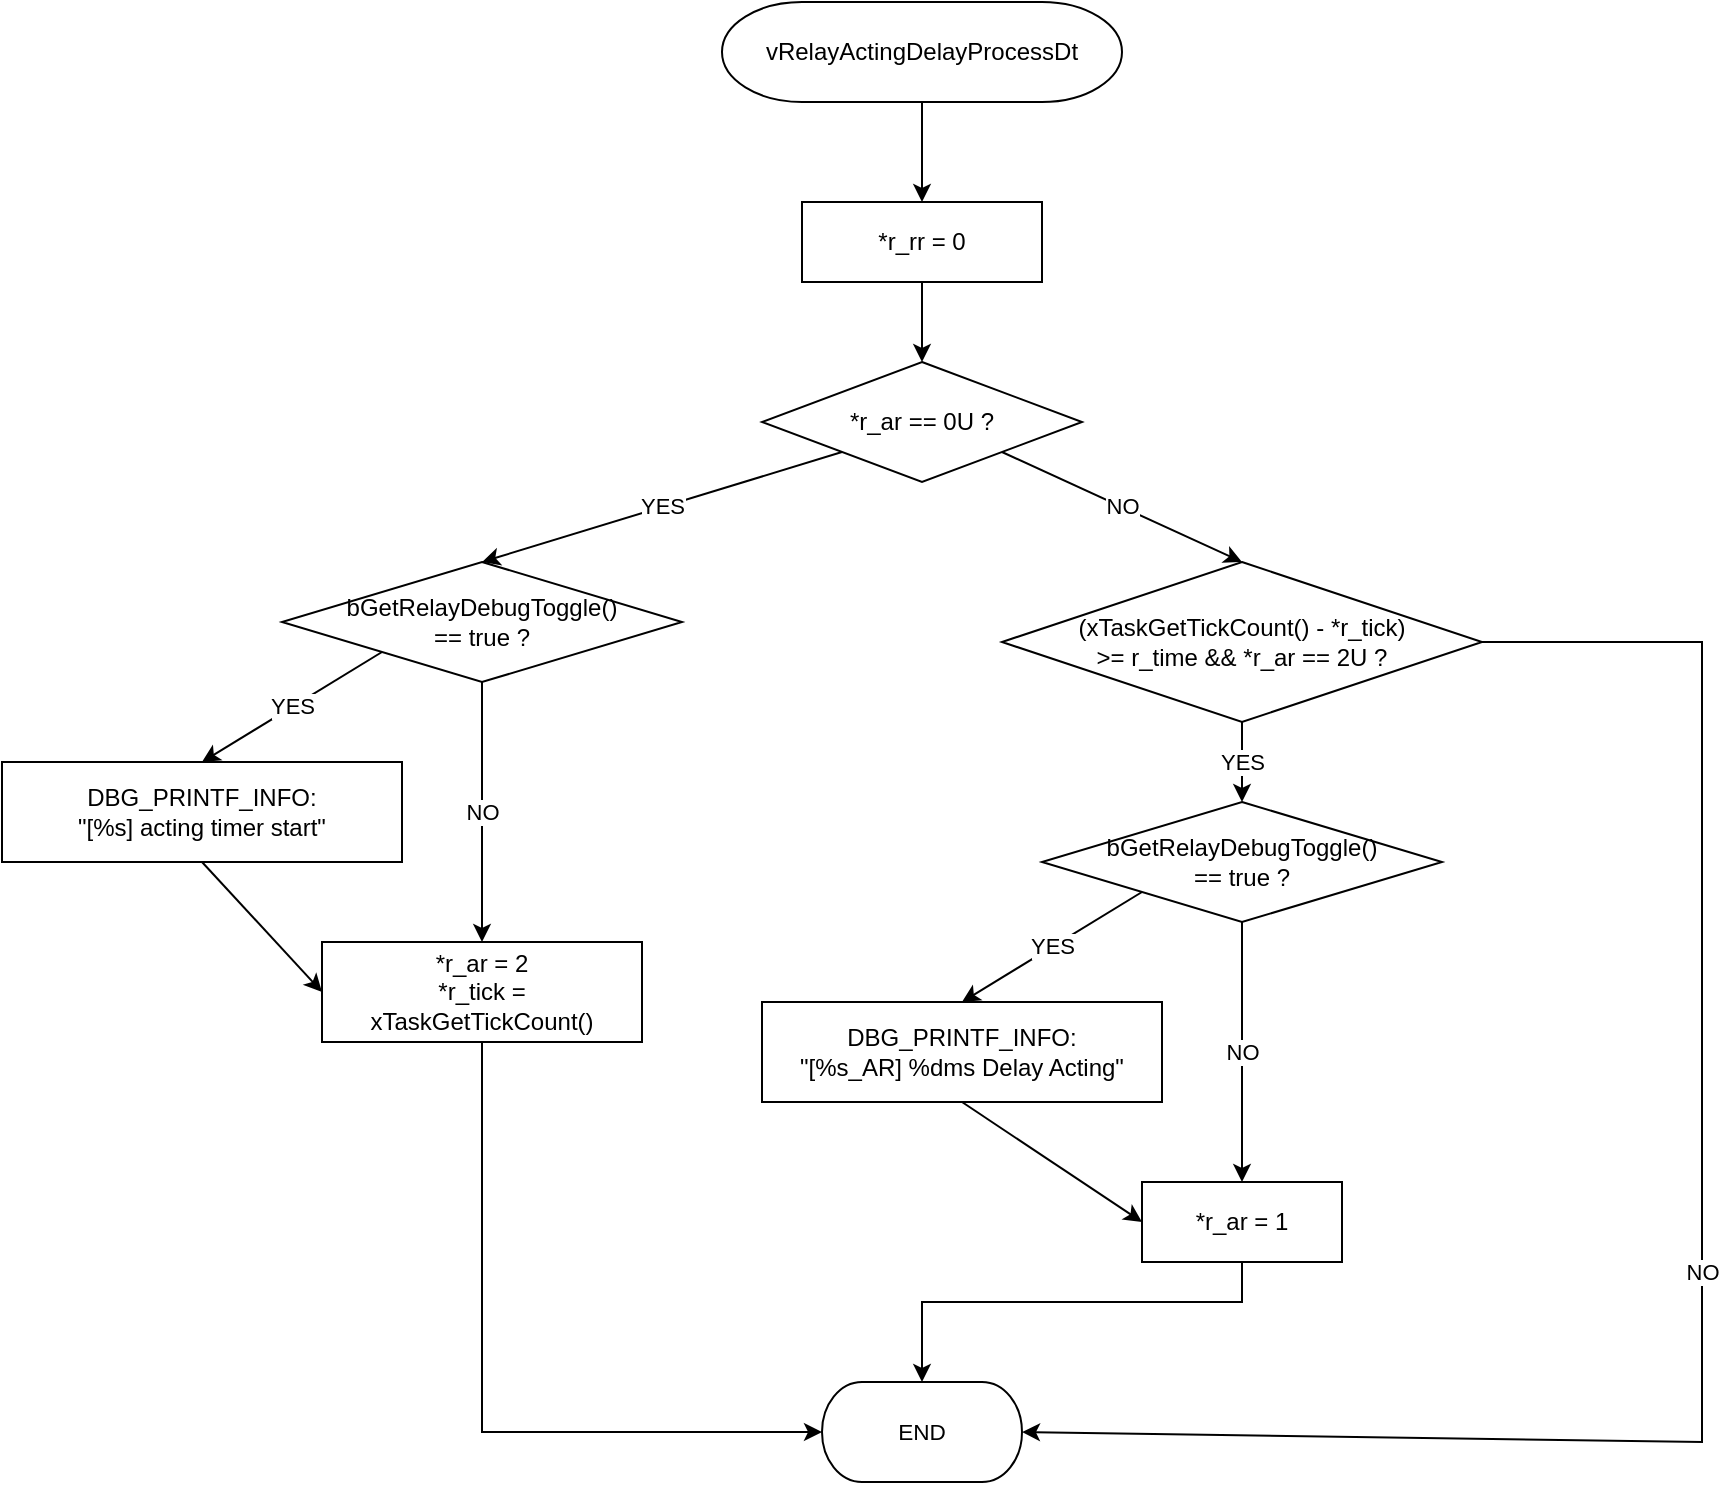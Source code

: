 <mxfile version="20.3.0" type="device" pages="10"><diagram id="YoSb89hLPW0n2cKlAXOQ" name="vRelayActingDelayProcessDt"><mxGraphModel dx="1209" dy="844" grid="1" gridSize="10" guides="1" tooltips="1" connect="1" arrows="1" fold="1" page="1" pageScale="1" pageWidth="827" pageHeight="1169" math="0" shadow="0"><root><mxCell id="0"/><mxCell id="1" parent="0"/><mxCell id="lUeCvEhmnhqCnBfUDUkB-2" value="*r_rr = 0" style="rounded=0;whiteSpace=wrap;html=1;strokeWidth=1;fontStyle=0;strokeColor=#000000;" vertex="1" parent="1"><mxGeometry x="670" y="240" width="120" height="40" as="geometry"/></mxCell><mxCell id="lUeCvEhmnhqCnBfUDUkB-3" value="*r_ar == 0U ?" style="rhombus;whiteSpace=wrap;html=1;strokeWidth=1;fontStyle=0;strokeColor=#000000;" vertex="1" parent="1"><mxGeometry x="650" y="320" width="160" height="60" as="geometry"/></mxCell><mxCell id="lUeCvEhmnhqCnBfUDUkB-4" value="bGetRelayDebugToggle()&#10;== true ?" style="rhombus;whiteSpace=wrap;html=1;strokeWidth=1;fontStyle=0;strokeColor=#000000;" vertex="1" parent="1"><mxGeometry x="410" y="420" width="200" height="60" as="geometry"/></mxCell><mxCell id="lUeCvEhmnhqCnBfUDUkB-5" value="DBG_PRINTF_INFO:&#10;&quot;[%s] acting timer start&quot;" style="rounded=0;whiteSpace=wrap;html=1;strokeWidth=1;fontStyle=0;strokeColor=#000000;" vertex="1" parent="1"><mxGeometry x="270" y="520" width="200" height="50" as="geometry"/></mxCell><mxCell id="lUeCvEhmnhqCnBfUDUkB-6" value="*r_ar = 2&#10;*r_tick = xTaskGetTickCount()" style="rounded=0;whiteSpace=wrap;html=1;strokeWidth=1;fontStyle=0;strokeColor=#000000;" vertex="1" parent="1"><mxGeometry x="430" y="610" width="160" height="50" as="geometry"/></mxCell><mxCell id="lUeCvEhmnhqCnBfUDUkB-7" value="(xTaskGetTickCount() - *r_tick)&#10;&gt;= r_time &amp;&amp; *r_ar == 2U ?" style="rhombus;whiteSpace=wrap;html=1;strokeWidth=1;fontStyle=0;strokeColor=#000000;" vertex="1" parent="1"><mxGeometry x="770" y="420" width="240" height="80" as="geometry"/></mxCell><mxCell id="lUeCvEhmnhqCnBfUDUkB-8" value="bGetRelayDebugToggle()&#10;== true ?" style="rhombus;whiteSpace=wrap;html=1;strokeWidth=1;fontStyle=0;strokeColor=#000000;" vertex="1" parent="1"><mxGeometry x="790" y="540" width="200" height="60" as="geometry"/></mxCell><mxCell id="lUeCvEhmnhqCnBfUDUkB-9" value="DBG_PRINTF_INFO:&#10;&quot;[%s_AR] %dms Delay Acting&quot;" style="rounded=0;whiteSpace=wrap;html=1;strokeWidth=1;fontStyle=0;strokeColor=#000000;" vertex="1" parent="1"><mxGeometry x="650" y="640" width="200" height="50" as="geometry"/></mxCell><mxCell id="lUeCvEhmnhqCnBfUDUkB-10" value="*r_ar = 1" style="rounded=0;whiteSpace=wrap;html=1;strokeWidth=1;fontStyle=0;strokeColor=#000000;" vertex="1" parent="1"><mxGeometry x="840" y="730" width="100" height="40" as="geometry"/></mxCell><mxCell id="lUeCvEhmnhqCnBfUDUkB-12" value="" style="endArrow=classic;html=1;rounded=0;exitX=0.5;exitY=1;exitDx=0;exitDy=0;exitPerimeter=0;entryX=0.5;entryY=0;entryDx=0;entryDy=0;" edge="1" parent="1" source="D6g7mV8B40rh9b-tpg8b-1" target="lUeCvEhmnhqCnBfUDUkB-2"><mxGeometry width="50" height="50" relative="1" as="geometry"><mxPoint x="730" y="200" as="sourcePoint"/><mxPoint x="730" y="240" as="targetPoint"/></mxGeometry></mxCell><mxCell id="lUeCvEhmnhqCnBfUDUkB-13" value="" style="endArrow=classic;html=1;rounded=0;exitX=0.5;exitY=1;exitDx=0;exitDy=0;entryX=0.5;entryY=0;entryDx=0;entryDy=0;" edge="1" parent="1" source="lUeCvEhmnhqCnBfUDUkB-2" target="lUeCvEhmnhqCnBfUDUkB-3"><mxGeometry width="50" height="50" relative="1" as="geometry"><mxPoint x="730" y="280" as="sourcePoint"/><mxPoint x="730" y="320" as="targetPoint"/></mxGeometry></mxCell><mxCell id="lUeCvEhmnhqCnBfUDUkB-14" value="YES" style="endArrow=classic;html=1;rounded=0;exitX=0;exitY=1;exitDx=0;exitDy=0;entryX=0.5;entryY=0;entryDx=0;entryDy=0;" edge="1" parent="1" source="lUeCvEhmnhqCnBfUDUkB-3" target="lUeCvEhmnhqCnBfUDUkB-4"><mxGeometry width="50" height="50" relative="1" as="geometry"><mxPoint x="650" y="380" as="sourcePoint"/><mxPoint x="510" y="420" as="targetPoint"/></mxGeometry></mxCell><mxCell id="lUeCvEhmnhqCnBfUDUkB-15" value="NO" style="endArrow=classic;html=1;rounded=0;exitX=1;exitY=1;exitDx=0;exitDy=0;entryX=0.5;entryY=0;entryDx=0;entryDy=0;" edge="1" parent="1" source="lUeCvEhmnhqCnBfUDUkB-3" target="lUeCvEhmnhqCnBfUDUkB-7"><mxGeometry width="50" height="50" relative="1" as="geometry"><mxPoint x="810" y="380" as="sourcePoint"/><mxPoint x="790" y="460" as="targetPoint"/></mxGeometry></mxCell><mxCell id="lUeCvEhmnhqCnBfUDUkB-16" value="YES" style="endArrow=classic;html=1;rounded=0;exitX=0;exitY=1;exitDx=0;exitDy=0;entryX=0.5;entryY=0;entryDx=0;entryDy=0;" edge="1" parent="1" source="lUeCvEhmnhqCnBfUDUkB-4" target="lUeCvEhmnhqCnBfUDUkB-5"><mxGeometry width="50" height="50" relative="1" as="geometry"><mxPoint x="430" y="480" as="sourcePoint"/><mxPoint x="470" y="520" as="targetPoint"/></mxGeometry></mxCell><mxCell id="lUeCvEhmnhqCnBfUDUkB-17" value="NO" style="endArrow=classic;html=1;rounded=0;exitX=0.5;exitY=1;exitDx=0;exitDy=0;entryX=0.5;entryY=0;entryDx=0;entryDy=0;" edge="1" parent="1" source="lUeCvEhmnhqCnBfUDUkB-4" target="lUeCvEhmnhqCnBfUDUkB-6"><mxGeometry width="50" height="50" relative="1" as="geometry"><mxPoint x="590" y="480" as="sourcePoint"/><mxPoint x="510" y="600" as="targetPoint"/></mxGeometry></mxCell><mxCell id="lUeCvEhmnhqCnBfUDUkB-18" value="" style="endArrow=classic;html=1;rounded=0;exitX=0.5;exitY=1;exitDx=0;exitDy=0;entryX=0;entryY=0.5;entryDx=0;entryDy=0;" edge="1" parent="1" source="lUeCvEhmnhqCnBfUDUkB-5" target="lUeCvEhmnhqCnBfUDUkB-6"><mxGeometry width="50" height="50" relative="1" as="geometry"><mxPoint x="470" y="570" as="sourcePoint"/><mxPoint x="430" y="625" as="targetPoint"/></mxGeometry></mxCell><mxCell id="lUeCvEhmnhqCnBfUDUkB-19" value="" style="endArrow=classic;html=1;rounded=0;exitX=0.5;exitY=1;exitDx=0;exitDy=0;entryX=0;entryY=0.5;entryDx=0;entryDy=0;entryPerimeter=0;" edge="1" parent="1" source="lUeCvEhmnhqCnBfUDUkB-6" target="8dBYEGohuSUzuZFGeAAm-1"><mxGeometry width="50" height="50" relative="1" as="geometry"><mxPoint x="510" y="650" as="sourcePoint"/><mxPoint x="710" y="860" as="targetPoint"/><Array as="points"><mxPoint x="510" y="855"/></Array></mxGeometry></mxCell><mxCell id="lUeCvEhmnhqCnBfUDUkB-20" value="YES" style="endArrow=classic;html=1;rounded=0;exitX=0.5;exitY=1;exitDx=0;exitDy=0;entryX=0.5;entryY=0;entryDx=0;entryDy=0;" edge="1" parent="1" source="lUeCvEhmnhqCnBfUDUkB-7" target="lUeCvEhmnhqCnBfUDUkB-8"><mxGeometry width="50" height="50" relative="1" as="geometry"><mxPoint x="890" y="500" as="sourcePoint"/><mxPoint x="890" y="540" as="targetPoint"/></mxGeometry></mxCell><mxCell id="lUeCvEhmnhqCnBfUDUkB-21" value="NO" style="endArrow=classic;html=1;rounded=0;exitX=1;exitY=0.5;exitDx=0;exitDy=0;entryX=1;entryY=0.5;entryDx=0;entryDy=0;entryPerimeter=0;" edge="1" parent="1" source="lUeCvEhmnhqCnBfUDUkB-7" target="8dBYEGohuSUzuZFGeAAm-1"><mxGeometry width="50" height="50" relative="1" as="geometry"><mxPoint x="990" y="460" as="sourcePoint"/><mxPoint x="770" y="860" as="targetPoint"/><Array as="points"><mxPoint x="1120" y="460"/><mxPoint x="1120" y="860"/></Array></mxGeometry></mxCell><mxCell id="lUeCvEhmnhqCnBfUDUkB-22" value="YES" style="endArrow=classic;html=1;rounded=0;exitX=0;exitY=1;exitDx=0;exitDy=0;entryX=0.5;entryY=0;entryDx=0;entryDy=0;" edge="1" parent="1" source="lUeCvEhmnhqCnBfUDUkB-8" target="lUeCvEhmnhqCnBfUDUkB-9"><mxGeometry width="50" height="50" relative="1" as="geometry"><mxPoint x="890" y="600" as="sourcePoint"/><mxPoint x="890" y="640" as="targetPoint"/></mxGeometry></mxCell><mxCell id="lUeCvEhmnhqCnBfUDUkB-23" value="NO" style="endArrow=classic;html=1;rounded=0;exitX=0.5;exitY=1;exitDx=0;exitDy=0;entryX=0.5;entryY=0;entryDx=0;entryDy=0;" edge="1" parent="1" source="lUeCvEhmnhqCnBfUDUkB-8" target="lUeCvEhmnhqCnBfUDUkB-10"><mxGeometry width="50" height="50" relative="1" as="geometry"><mxPoint x="970" y="600" as="sourcePoint"/><mxPoint x="890" y="720" as="targetPoint"/></mxGeometry></mxCell><mxCell id="lUeCvEhmnhqCnBfUDUkB-24" value="" style="endArrow=classic;html=1;rounded=0;exitX=0.5;exitY=1;exitDx=0;exitDy=0;entryX=0;entryY=0.5;entryDx=0;entryDy=0;" edge="1" parent="1" source="lUeCvEhmnhqCnBfUDUkB-9" target="lUeCvEhmnhqCnBfUDUkB-10"><mxGeometry width="50" height="50" relative="1" as="geometry"><mxPoint x="890" y="690" as="sourcePoint"/><mxPoint x="840" y="740" as="targetPoint"/></mxGeometry></mxCell><mxCell id="lUeCvEhmnhqCnBfUDUkB-25" value="" style="endArrow=classic;html=1;rounded=0;exitX=0.5;exitY=1;exitDx=0;exitDy=0;entryX=0.5;entryY=0;entryDx=0;entryDy=0;entryPerimeter=0;" edge="1" parent="1" source="lUeCvEhmnhqCnBfUDUkB-10" target="8dBYEGohuSUzuZFGeAAm-1"><mxGeometry width="50" height="50" relative="1" as="geometry"><mxPoint x="890" y="760" as="sourcePoint"/><mxPoint x="740" y="840" as="targetPoint"/><Array as="points"><mxPoint x="890" y="790"/><mxPoint x="730" y="790"/></Array></mxGeometry></mxCell><UserObject label="&lt;div style=&quot;&quot;&gt;&lt;font style=&quot;direction: ltr; line-height: 120%; opacity: 1;&quot;&gt;vRelayActingDelayProcessDt&lt;br&gt;&lt;/font&gt;&lt;/div&gt;" tags="순서도" id="D6g7mV8B40rh9b-tpg8b-1"><mxCell style="verticalAlign=middle;align=center;overflow=width;vsdxID=2;fillColor=#FFFFFF;gradientColor=none;shape=stencil(tVLLDsIgEPwajiQIMfFe638Qu22JCM2Ctv69kK0Rm9qDibeZndkXC1NV6PUATIoQ0V9gNE3smToyKY3rAU1MiKmaqar1CB36m2uIDzo7M7r6e64wUZ4UOUWKB9GdIH4irzWu8B42vRrPScNFXZzN+5mvl3qJXE8mcPRRR+Pdh2Y1dsBTE95a3c0TkBRGgKEIb6wg1/r+ssCXd/vLCgm8z9caa+n6pb48dwrRV1H1Ew==);strokeColor=#000000;spacingTop=-1;spacingBottom=-1;spacingLeft=-1;spacingRight=-1;points=[[0.5,1,0],[0.5,0,0],[0,0.5,0],[1,0.5,0]];labelBackgroundColor=none;rounded=0;html=1;whiteSpace=wrap;strokeWidth=1;" vertex="1" parent="1"><mxGeometry x="630" y="140" width="200" height="50" as="geometry"/></mxCell></UserObject><UserObject label="&lt;div style=&quot;font-size: 1px&quot;&gt;&lt;font style=&quot;font-size:11.29px;font-family:Arial;color:#000000;direction:ltr;letter-spacing:0px;line-height:120%;opacity:1&quot;&gt;END&lt;br/&gt;&lt;/font&gt;&lt;/div&gt;" tags="순서도" id="8dBYEGohuSUzuZFGeAAm-1"><mxCell style="verticalAlign=middle;align=center;overflow=width;vsdxID=77;fillColor=#FFFFFF;gradientColor=none;shape=stencil(tVLLDsIgEPwajiQIMfFe638Qu22JCM2Ctv69kK0Rm9qDibeZndkXC1NV6PUATIoQ0V9gNE3smToyKY3rAU1MiKmaqar1CB36m2uIDzo7M7r6e64wUZ4UOUWKB9GdIH4irzWu8B42vRrPScNFXZzN+5mvl3qJXE8mcPRRR+Pdh2Y1dsBTE95a3c0TkBRGgKEIb6wg1/r+ssCXd/vLCgm8z9caa+n6pb48dwrRV1H1Ew==);strokeColor=#000000;spacingTop=-1;spacingBottom=-1;spacingLeft=-1;spacingRight=-1;points=[[0.5,1,0],[0.5,0,0],[0,0.5,0],[1,0.5,0]];labelBackgroundColor=none;rounded=0;html=1;whiteSpace=wrap;strokeWidth=1;" vertex="1" parent="1"><mxGeometry x="680" y="830" width="100" height="50" as="geometry"/></mxCell></UserObject></root></mxGraphModel></diagram><diagram name="vRelayReleaseDelayProcessDt" id="j0OehP6aM9s7GwvG4zNf"><mxGraphModel dx="1209" dy="844" grid="1" gridSize="10" guides="1" tooltips="1" connect="1" arrows="1" fold="1" page="1" pageScale="1" pageWidth="827" pageHeight="1169" math="0" shadow="0"><root><mxCell id="yIcA6BqkBjJnWg85M6Hx-0"/><mxCell id="yIcA6BqkBjJnWg85M6Hx-1" parent="yIcA6BqkBjJnWg85M6Hx-0"/><mxCell id="yIcA6BqkBjJnWg85M6Hx-2" value="*r_ar= 0" style="rounded=0;whiteSpace=wrap;html=1;strokeWidth=1;fontStyle=0;strokeColor=#000000;" vertex="1" parent="yIcA6BqkBjJnWg85M6Hx-1"><mxGeometry x="670" y="240" width="120" height="40" as="geometry"/></mxCell><mxCell id="yIcA6BqkBjJnWg85M6Hx-3" value="*r_rr == 0U ?" style="rhombus;whiteSpace=wrap;html=1;strokeWidth=1;fontStyle=0;strokeColor=#000000;" vertex="1" parent="yIcA6BqkBjJnWg85M6Hx-1"><mxGeometry x="650" y="320" width="160" height="60" as="geometry"/></mxCell><mxCell id="yIcA6BqkBjJnWg85M6Hx-4" value="bGetRelayDebugToggle()&#10;== true ?" style="rhombus;whiteSpace=wrap;html=1;strokeWidth=1;fontStyle=0;strokeColor=#000000;" vertex="1" parent="yIcA6BqkBjJnWg85M6Hx-1"><mxGeometry x="410" y="420" width="200" height="60" as="geometry"/></mxCell><mxCell id="yIcA6BqkBjJnWg85M6Hx-5" value="DBG_PRINTF_INFO:&lt;br&gt;&quot;[%s] release timer start&quot;" style="rounded=0;whiteSpace=wrap;html=1;strokeWidth=1;fontStyle=0;strokeColor=#000000;" vertex="1" parent="yIcA6BqkBjJnWg85M6Hx-1"><mxGeometry x="270" y="520" width="200" height="50" as="geometry"/></mxCell><mxCell id="yIcA6BqkBjJnWg85M6Hx-6" value="*r_rr = 2&lt;br&gt;*r_tick = xTaskGetTickCount()" style="rounded=0;whiteSpace=wrap;html=1;strokeWidth=1;fontStyle=0;strokeColor=#000000;" vertex="1" parent="yIcA6BqkBjJnWg85M6Hx-1"><mxGeometry x="430" y="610" width="160" height="50" as="geometry"/></mxCell><mxCell id="yIcA6BqkBjJnWg85M6Hx-7" value="(xTaskGetTickCount() - *r_tick)&lt;br&gt;&amp;gt;= r_time &amp;amp;&amp;amp; *r_rr == 2U ?" style="rhombus;whiteSpace=wrap;html=1;strokeWidth=1;fontStyle=0;strokeColor=#000000;" vertex="1" parent="yIcA6BqkBjJnWg85M6Hx-1"><mxGeometry x="770" y="420" width="240" height="80" as="geometry"/></mxCell><mxCell id="yIcA6BqkBjJnWg85M6Hx-8" value="bGetRelayDebugToggle()&#10;== true ?" style="rhombus;whiteSpace=wrap;html=1;strokeWidth=1;fontStyle=0;strokeColor=#000000;" vertex="1" parent="yIcA6BqkBjJnWg85M6Hx-1"><mxGeometry x="790" y="540" width="200" height="60" as="geometry"/></mxCell><mxCell id="yIcA6BqkBjJnWg85M6Hx-9" value="DBG_PRINTF_INFO:&lt;br&gt;&quot;[%s_RR] %dms Delay release&quot;" style="rounded=0;whiteSpace=wrap;html=1;strokeWidth=1;fontStyle=0;strokeColor=#000000;" vertex="1" parent="yIcA6BqkBjJnWg85M6Hx-1"><mxGeometry x="650" y="640" width="200" height="50" as="geometry"/></mxCell><mxCell id="yIcA6BqkBjJnWg85M6Hx-10" value="*r_rr = 1" style="rounded=0;whiteSpace=wrap;html=1;strokeWidth=1;fontStyle=0;strokeColor=#000000;" vertex="1" parent="yIcA6BqkBjJnWg85M6Hx-1"><mxGeometry x="840" y="730" width="100" height="40" as="geometry"/></mxCell><mxCell id="yIcA6BqkBjJnWg85M6Hx-11" value="" style="endArrow=classic;html=1;rounded=0;exitX=0.5;exitY=1;exitDx=0;exitDy=0;exitPerimeter=0;entryX=0.5;entryY=0;entryDx=0;entryDy=0;" edge="1" parent="yIcA6BqkBjJnWg85M6Hx-1" source="yIcA6BqkBjJnWg85M6Hx-25" target="yIcA6BqkBjJnWg85M6Hx-2"><mxGeometry width="50" height="50" relative="1" as="geometry"><mxPoint x="730" y="200" as="sourcePoint"/><mxPoint x="730" y="240" as="targetPoint"/></mxGeometry></mxCell><mxCell id="yIcA6BqkBjJnWg85M6Hx-12" value="" style="endArrow=classic;html=1;rounded=0;exitX=0.5;exitY=1;exitDx=0;exitDy=0;entryX=0.5;entryY=0;entryDx=0;entryDy=0;" edge="1" parent="yIcA6BqkBjJnWg85M6Hx-1" source="yIcA6BqkBjJnWg85M6Hx-2" target="yIcA6BqkBjJnWg85M6Hx-3"><mxGeometry width="50" height="50" relative="1" as="geometry"><mxPoint x="730" y="280" as="sourcePoint"/><mxPoint x="730" y="320" as="targetPoint"/></mxGeometry></mxCell><mxCell id="yIcA6BqkBjJnWg85M6Hx-13" value="YES" style="endArrow=classic;html=1;rounded=0;exitX=0;exitY=1;exitDx=0;exitDy=0;entryX=0.5;entryY=0;entryDx=0;entryDy=0;" edge="1" parent="yIcA6BqkBjJnWg85M6Hx-1" source="yIcA6BqkBjJnWg85M6Hx-3" target="yIcA6BqkBjJnWg85M6Hx-4"><mxGeometry width="50" height="50" relative="1" as="geometry"><mxPoint x="650" y="380" as="sourcePoint"/><mxPoint x="510" y="420" as="targetPoint"/></mxGeometry></mxCell><mxCell id="yIcA6BqkBjJnWg85M6Hx-14" value="NO" style="endArrow=classic;html=1;rounded=0;exitX=1;exitY=1;exitDx=0;exitDy=0;entryX=0.5;entryY=0;entryDx=0;entryDy=0;" edge="1" parent="yIcA6BqkBjJnWg85M6Hx-1" source="yIcA6BqkBjJnWg85M6Hx-3" target="yIcA6BqkBjJnWg85M6Hx-7"><mxGeometry width="50" height="50" relative="1" as="geometry"><mxPoint x="810" y="380" as="sourcePoint"/><mxPoint x="790" y="460" as="targetPoint"/></mxGeometry></mxCell><mxCell id="yIcA6BqkBjJnWg85M6Hx-15" value="YES" style="endArrow=classic;html=1;rounded=0;exitX=0;exitY=1;exitDx=0;exitDy=0;entryX=0.5;entryY=0;entryDx=0;entryDy=0;" edge="1" parent="yIcA6BqkBjJnWg85M6Hx-1" source="yIcA6BqkBjJnWg85M6Hx-4" target="yIcA6BqkBjJnWg85M6Hx-5"><mxGeometry width="50" height="50" relative="1" as="geometry"><mxPoint x="430" y="480" as="sourcePoint"/><mxPoint x="470" y="520" as="targetPoint"/></mxGeometry></mxCell><mxCell id="yIcA6BqkBjJnWg85M6Hx-16" value="NO" style="endArrow=classic;html=1;rounded=0;exitX=0.5;exitY=1;exitDx=0;exitDy=0;entryX=0.5;entryY=0;entryDx=0;entryDy=0;" edge="1" parent="yIcA6BqkBjJnWg85M6Hx-1" source="yIcA6BqkBjJnWg85M6Hx-4" target="yIcA6BqkBjJnWg85M6Hx-6"><mxGeometry width="50" height="50" relative="1" as="geometry"><mxPoint x="590" y="480" as="sourcePoint"/><mxPoint x="510" y="600" as="targetPoint"/></mxGeometry></mxCell><mxCell id="yIcA6BqkBjJnWg85M6Hx-17" value="" style="endArrow=classic;html=1;rounded=0;exitX=0.5;exitY=1;exitDx=0;exitDy=0;entryX=0;entryY=0.5;entryDx=0;entryDy=0;" edge="1" parent="yIcA6BqkBjJnWg85M6Hx-1" source="yIcA6BqkBjJnWg85M6Hx-5" target="yIcA6BqkBjJnWg85M6Hx-6"><mxGeometry width="50" height="50" relative="1" as="geometry"><mxPoint x="470" y="570" as="sourcePoint"/><mxPoint x="430" y="625" as="targetPoint"/></mxGeometry></mxCell><mxCell id="yIcA6BqkBjJnWg85M6Hx-18" value="" style="endArrow=classic;html=1;rounded=0;exitX=0.5;exitY=1;exitDx=0;exitDy=0;entryX=0;entryY=0.5;entryDx=0;entryDy=0;entryPerimeter=0;" edge="1" parent="yIcA6BqkBjJnWg85M6Hx-1" source="yIcA6BqkBjJnWg85M6Hx-6" target="yIcA6BqkBjJnWg85M6Hx-26"><mxGeometry width="50" height="50" relative="1" as="geometry"><mxPoint x="510" y="650" as="sourcePoint"/><mxPoint x="710" y="860" as="targetPoint"/><Array as="points"><mxPoint x="510" y="855"/></Array></mxGeometry></mxCell><mxCell id="yIcA6BqkBjJnWg85M6Hx-19" value="YES" style="endArrow=classic;html=1;rounded=0;exitX=0.5;exitY=1;exitDx=0;exitDy=0;entryX=0.5;entryY=0;entryDx=0;entryDy=0;" edge="1" parent="yIcA6BqkBjJnWg85M6Hx-1" source="yIcA6BqkBjJnWg85M6Hx-7" target="yIcA6BqkBjJnWg85M6Hx-8"><mxGeometry width="50" height="50" relative="1" as="geometry"><mxPoint x="890" y="500" as="sourcePoint"/><mxPoint x="890" y="540" as="targetPoint"/></mxGeometry></mxCell><mxCell id="yIcA6BqkBjJnWg85M6Hx-20" value="NO" style="endArrow=classic;html=1;rounded=0;exitX=1;exitY=0.5;exitDx=0;exitDy=0;entryX=1;entryY=0.5;entryDx=0;entryDy=0;entryPerimeter=0;" edge="1" parent="yIcA6BqkBjJnWg85M6Hx-1" source="yIcA6BqkBjJnWg85M6Hx-7" target="yIcA6BqkBjJnWg85M6Hx-26"><mxGeometry width="50" height="50" relative="1" as="geometry"><mxPoint x="990" y="460" as="sourcePoint"/><mxPoint x="770" y="860" as="targetPoint"/><Array as="points"><mxPoint x="1120" y="460"/><mxPoint x="1120" y="860"/></Array></mxGeometry></mxCell><mxCell id="yIcA6BqkBjJnWg85M6Hx-21" value="YES" style="endArrow=classic;html=1;rounded=0;exitX=0;exitY=1;exitDx=0;exitDy=0;entryX=0.5;entryY=0;entryDx=0;entryDy=0;" edge="1" parent="yIcA6BqkBjJnWg85M6Hx-1" source="yIcA6BqkBjJnWg85M6Hx-8" target="yIcA6BqkBjJnWg85M6Hx-9"><mxGeometry width="50" height="50" relative="1" as="geometry"><mxPoint x="890" y="600" as="sourcePoint"/><mxPoint x="890" y="640" as="targetPoint"/></mxGeometry></mxCell><mxCell id="yIcA6BqkBjJnWg85M6Hx-22" value="NO" style="endArrow=classic;html=1;rounded=0;exitX=0.5;exitY=1;exitDx=0;exitDy=0;entryX=0.5;entryY=0;entryDx=0;entryDy=0;" edge="1" parent="yIcA6BqkBjJnWg85M6Hx-1" source="yIcA6BqkBjJnWg85M6Hx-8" target="yIcA6BqkBjJnWg85M6Hx-10"><mxGeometry width="50" height="50" relative="1" as="geometry"><mxPoint x="970" y="600" as="sourcePoint"/><mxPoint x="890" y="720" as="targetPoint"/></mxGeometry></mxCell><mxCell id="yIcA6BqkBjJnWg85M6Hx-23" value="" style="endArrow=classic;html=1;rounded=0;exitX=0.5;exitY=1;exitDx=0;exitDy=0;entryX=0;entryY=0.5;entryDx=0;entryDy=0;" edge="1" parent="yIcA6BqkBjJnWg85M6Hx-1" source="yIcA6BqkBjJnWg85M6Hx-9" target="yIcA6BqkBjJnWg85M6Hx-10"><mxGeometry width="50" height="50" relative="1" as="geometry"><mxPoint x="890" y="690" as="sourcePoint"/><mxPoint x="840" y="740" as="targetPoint"/></mxGeometry></mxCell><mxCell id="yIcA6BqkBjJnWg85M6Hx-24" value="" style="endArrow=classic;html=1;rounded=0;exitX=0.5;exitY=1;exitDx=0;exitDy=0;entryX=0.5;entryY=0;entryDx=0;entryDy=0;entryPerimeter=0;" edge="1" parent="yIcA6BqkBjJnWg85M6Hx-1" source="yIcA6BqkBjJnWg85M6Hx-10" target="yIcA6BqkBjJnWg85M6Hx-26"><mxGeometry width="50" height="50" relative="1" as="geometry"><mxPoint x="890" y="760" as="sourcePoint"/><mxPoint x="740" y="840" as="targetPoint"/><Array as="points"><mxPoint x="890" y="790"/><mxPoint x="730" y="790"/></Array></mxGeometry></mxCell><UserObject label="&lt;div style=&quot;&quot;&gt;&lt;font style=&quot;direction: ltr; line-height: 120%; opacity: 1;&quot;&gt;vRelayReleaseDelayProcessDt&lt;br&gt;&lt;/font&gt;&lt;/div&gt;" tags="순서도" id="yIcA6BqkBjJnWg85M6Hx-25"><mxCell style="verticalAlign=middle;align=center;overflow=width;vsdxID=2;fillColor=#FFFFFF;gradientColor=none;shape=stencil(tVLLDsIgEPwajiQIMfFe638Qu22JCM2Ctv69kK0Rm9qDibeZndkXC1NV6PUATIoQ0V9gNE3smToyKY3rAU1MiKmaqar1CB36m2uIDzo7M7r6e64wUZ4UOUWKB9GdIH4irzWu8B42vRrPScNFXZzN+5mvl3qJXE8mcPRRR+Pdh2Y1dsBTE95a3c0TkBRGgKEIb6wg1/r+ssCXd/vLCgm8z9caa+n6pb48dwrRV1H1Ew==);strokeColor=#000000;spacingTop=-1;spacingBottom=-1;spacingLeft=-1;spacingRight=-1;points=[[0.5,1,0],[0.5,0,0],[0,0.5,0],[1,0.5,0]];labelBackgroundColor=none;rounded=0;html=1;whiteSpace=wrap;strokeWidth=1;" vertex="1" parent="yIcA6BqkBjJnWg85M6Hx-1"><mxGeometry x="630" y="140" width="200" height="50" as="geometry"/></mxCell></UserObject><UserObject label="&lt;div style=&quot;font-size: 1px&quot;&gt;&lt;font style=&quot;font-size:11.29px;font-family:Arial;color:#000000;direction:ltr;letter-spacing:0px;line-height:120%;opacity:1&quot;&gt;END&lt;br/&gt;&lt;/font&gt;&lt;/div&gt;" tags="순서도" id="yIcA6BqkBjJnWg85M6Hx-26"><mxCell style="verticalAlign=middle;align=center;overflow=width;vsdxID=77;fillColor=#FFFFFF;gradientColor=none;shape=stencil(tVLLDsIgEPwajiQIMfFe638Qu22JCM2Ctv69kK0Rm9qDibeZndkXC1NV6PUATIoQ0V9gNE3smToyKY3rAU1MiKmaqar1CB36m2uIDzo7M7r6e64wUZ4UOUWKB9GdIH4irzWu8B42vRrPScNFXZzN+5mvl3qJXE8mcPRRR+Pdh2Y1dsBTE95a3c0TkBRGgKEIb6wg1/r+ssCXd/vLCgm8z9caa+n6pb48dwrRV1H1Ew==);strokeColor=#000000;spacingTop=-1;spacingBottom=-1;spacingLeft=-1;spacingRight=-1;points=[[0.5,1,0],[0.5,0,0],[0,0.5,0],[1,0.5,0]];labelBackgroundColor=none;rounded=0;html=1;whiteSpace=wrap;strokeWidth=1;" vertex="1" parent="yIcA6BqkBjJnWg85M6Hx-1"><mxGeometry x="680" y="830" width="100" height="50" as="geometry"/></mxCell></UserObject></root></mxGraphModel></diagram><diagram name="vSetDtSignalDisp" id="wzVvut_I51tlWR1MHTBG"><mxGraphModel dx="1209" dy="844" grid="1" gridSize="10" guides="1" tooltips="1" connect="1" arrows="1" fold="1" page="1" pageScale="1" pageWidth="827" pageHeight="1169" math="0" shadow="0"><root><mxCell id="jTSK2lMqqDxYLyWg4qGU-0"/><mxCell id="jTSK2lMqqDxYLyWg4qGU-1" parent="jTSK2lMqqDxYLyWg4qGU-0"/><mxCell id="jTSK2lMqqDxYLyWg4qGU-2" value="ucSignalDisp = signal_disp;" style="rounded=0;whiteSpace=wrap;html=1;strokeWidth=1;" vertex="1" parent="jTSK2lMqqDxYLyWg4qGU-1"><mxGeometry x="420" y="320" width="200" height="60" as="geometry"/></mxCell><mxCell id="jTSK2lMqqDxYLyWg4qGU-3" style="edgeStyle=orthogonalEdgeStyle;rounded=0;orthogonalLoop=1;jettySize=auto;html=1;" edge="1" parent="jTSK2lMqqDxYLyWg4qGU-1" target="jTSK2lMqqDxYLyWg4qGU-2"><mxGeometry relative="1" as="geometry"><mxPoint x="520" y="250" as="sourcePoint"/></mxGeometry></mxCell><mxCell id="jTSK2lMqqDxYLyWg4qGU-4" style="edgeStyle=orthogonalEdgeStyle;rounded=0;orthogonalLoop=1;jettySize=auto;html=1;entryX=0.5;entryY=0;entryDx=0;entryDy=0;entryPerimeter=0;" edge="1" parent="jTSK2lMqqDxYLyWg4qGU-1" source="jTSK2lMqqDxYLyWg4qGU-2" target="jTSK2lMqqDxYLyWg4qGU-5"><mxGeometry relative="1" as="geometry"><mxPoint x="520" y="470" as="targetPoint"/></mxGeometry></mxCell><UserObject label="&lt;div style=&quot;font-size: 1px&quot;&gt;&lt;font style=&quot;font-size:11.29px;font-family:Arial;color:#000000;direction:ltr;letter-spacing:0px;line-height:120%;opacity:1&quot;&gt;END&lt;br/&gt;&lt;/font&gt;&lt;/div&gt;" tags="순서도" id="jTSK2lMqqDxYLyWg4qGU-5"><mxCell style="verticalAlign=middle;align=center;overflow=width;vsdxID=77;fillColor=#FFFFFF;gradientColor=none;shape=stencil(tVLLDsIgEPwajiQIMfFe638Qu22JCM2Ctv69kK0Rm9qDibeZndkXC1NV6PUATIoQ0V9gNE3smToyKY3rAU1MiKmaqar1CB36m2uIDzo7M7r6e64wUZ4UOUWKB9GdIH4irzWu8B42vRrPScNFXZzN+5mvl3qJXE8mcPRRR+Pdh2Y1dsBTE95a3c0TkBRGgKEIb6wg1/r+ssCXd/vLCgm8z9caa+n6pb48dwrRV1H1Ew==);strokeColor=#000000;spacingTop=-1;spacingBottom=-1;spacingLeft=-1;spacingRight=-1;points=[[0.5,1,0],[0.5,0,0],[0,0.5,0],[1,0.5,0]];labelBackgroundColor=none;rounded=0;html=1;whiteSpace=wrap;strokeWidth=1;" vertex="1" parent="jTSK2lMqqDxYLyWg4qGU-1"><mxGeometry x="470" y="460" width="100" height="50" as="geometry"/></mxCell></UserObject><UserObject label="&lt;div style=&quot;&quot;&gt;&lt;font style=&quot;direction: ltr; line-height: 120%; opacity: 1;&quot;&gt;vSetDtSignalDisp&lt;br&gt;&lt;/font&gt;&lt;/div&gt;" tags="순서도" id="jTSK2lMqqDxYLyWg4qGU-6"><mxCell style="verticalAlign=middle;align=center;overflow=width;vsdxID=2;fillColor=#FFFFFF;gradientColor=none;shape=stencil(tVLLDsIgEPwajiQIMfFe638Qu22JCM2Ctv69kK0Rm9qDibeZndkXC1NV6PUATIoQ0V9gNE3smToyKY3rAU1MiKmaqar1CB36m2uIDzo7M7r6e64wUZ4UOUWKB9GdIH4irzWu8B42vRrPScNFXZzN+5mvl3qJXE8mcPRRR+Pdh2Y1dsBTE95a3c0TkBRGgKEIb6wg1/r+ssCXd/vLCgm8z9caa+n6pb48dwrRV1H1Ew==);strokeColor=#000000;spacingTop=-1;spacingBottom=-1;spacingLeft=-1;spacingRight=-1;points=[[0.5,1,0],[0.5,0,0],[0,0.5,0],[1,0.5,0]];labelBackgroundColor=none;rounded=0;html=1;whiteSpace=wrap;strokeWidth=1;" vertex="1" parent="jTSK2lMqqDxYLyWg4qGU-1"><mxGeometry x="447.5" y="210" width="145" height="50" as="geometry"/></mxCell></UserObject></root></mxGraphModel></diagram><diagram id="cX5YKLOCy9IdF3YzNWOJ" name="vDoubleTrack_Get_ReadOnly_Input"><mxGraphModel dx="1209" dy="844" grid="1" gridSize="10" guides="1" tooltips="1" connect="1" arrows="1" fold="1" page="1" pageScale="1" pageWidth="827" pageHeight="1169" math="0" shadow="0"><root><mxCell id="0"/><mxCell id="1" parent="0"/><mxCell id="LRn7xNAqSnKDGZWCT5SX-2" value="IOB 값들을 xR_Relay 구조체에 읽기:&#10;• TPR, CPR, _CPR, ECPR, _ECPR&#10;• M600V, _FUSE, TestSW&#10;• T_EH3, T_EH2, T_EH1&#10;• Y1LMR_M, Y1LMR_A, YLMR_M, YLMR_A&#10;• GLMR_M, GLMR_A, RLMR_M, RLMR_A_T" style="rounded=0;whiteSpace=wrap;html=1;strokeWidth=1;fontStyle=0;strokeColor=#000000;" vertex="1" parent="1"><mxGeometry x="260" y="220" width="320" height="120" as="geometry"/></mxCell><mxCell id="LRn7xNAqSnKDGZWCT5SX-3" value="xOld_R_Relay.TPR !=&#10;xR_Relay.TPR ?" style="rhombus;whiteSpace=wrap;html=1;strokeWidth=1;fontStyle=0;strokeColor=#000000;" vertex="1" parent="1"><mxGeometry x="340" y="380" width="160" height="80" as="geometry"/></mxCell><mxCell id="LRn7xNAqSnKDGZWCT5SX-4" value="xOld_R_Relay.TPR = xR_Relay.TPR&#10;xTPRChangedTick = xTaskGetTickCount()" style="rounded=0;whiteSpace=wrap;html=1;strokeWidth=1;fontStyle=0;strokeColor=#000000;" vertex="1" parent="1"><mxGeometry x="310" y="500" width="220" height="60" as="geometry"/></mxCell><mxCell id="LRn7xNAqSnKDGZWCT5SX-5" value="DBG_PRINTF_INFO:&#10;&quot;==============================TPR : %d&quot;" style="rounded=0;whiteSpace=wrap;html=1;strokeWidth=1;fontStyle=0;strokeColor=#000000;" vertex="1" parent="1"><mxGeometry x="290" y="584.5" width="260" height="50" as="geometry"/></mxCell><mxCell id="LRn7xNAqSnKDGZWCT5SX-6" value="xR_Relay.TPR == 0 ?" style="rhombus;whiteSpace=wrap;html=1;strokeWidth=1;fontStyle=0;strokeColor=#000000;" vertex="1" parent="1"><mxGeometry x="350" y="660" width="140" height="60" as="geometry"/></mxCell><mxCell id="LRn7xNAqSnKDGZWCT5SX-7" value="vClear_DIR_Relay()" style="rounded=0;whiteSpace=wrap;html=1;strokeWidth=1;fontStyle=0;strokeColor=#000000;" vertex="1" parent="1"><mxGeometry x="340" y="760" width="160" height="50" as="geometry"/></mxCell><UserObject label="&lt;div style=&quot;font-size: 1px&quot;&gt;&lt;font style=&quot;font-size:11.29px;font-family:Arial;color:#000000;direction:ltr;letter-spacing:0px;line-height:120%;opacity:1&quot;&gt;END&lt;br&gt;&lt;/font&gt;&lt;/div&gt;" tags="순서도" id="LRn7xNAqSnKDGZWCT5SX-8"><mxCell style="verticalAlign=middle;align=center;overflow=width;vsdxID=77;fillColor=#FFFFFF;gradientColor=none;shape=stencil(tVLLDsIgEPwajiQIMfFe638Qu22JCM2Ctv69kK0Rm9qDibeZndkXC1NV6PUATIoQ0V9gNE3smToyKY3rAU1MiKmaqar1CB36m2uIDzo7M7r6e64wUZ4UOUWKB9GdIH4irzWu8B42vRrPScNFXZzN+5mvl3qJXE8mcPRRR+Ndh2Y1dsBTE15a3c0TkBRGgKEIb6wg1/r+ssCXd/vLCgm8z9caa+l6pb48dwrRV1H1Ew==);strokeColor=#000000;spacingTop=-1;spacingBottom=-1;spacingLeft=-1;spacingRight=-1;points=[[0.5,1,0],[0.5,0,0],[0,0.5,0],[1,0.5,0]];labelBackgroundColor=none;rounded=0;html=1;whiteSpace=wrap;strokeWidth=1;fontStyle=0" vertex="1" parent="1"><mxGeometry x="390" y="850" width="60" height="40" as="geometry"/></mxCell></UserObject><mxCell id="LRn7xNAqSnKDGZWCT5SX-9" value="" style="endArrow=classic;html=1;rounded=0;exitX=0.5;exitY=1;exitDx=0;exitDy=0;exitPerimeter=0;entryX=0.5;entryY=0;entryDx=0;entryDy=0;" edge="1" parent="1" source="1UiGUPFzDMLHRte8ROaD-1" target="LRn7xNAqSnKDGZWCT5SX-2"><mxGeometry width="50" height="50" relative="1" as="geometry"><mxPoint x="430" y="180" as="sourcePoint"/><mxPoint x="420" y="220" as="targetPoint"/></mxGeometry></mxCell><mxCell id="LRn7xNAqSnKDGZWCT5SX-10" value="" style="endArrow=classic;html=1;rounded=0;exitX=0.5;exitY=1;exitDx=0;exitDy=0;entryX=0.5;entryY=0;entryDx=0;entryDy=0;" edge="1" parent="1" source="LRn7xNAqSnKDGZWCT5SX-2" target="LRn7xNAqSnKDGZWCT5SX-3"><mxGeometry width="50" height="50" relative="1" as="geometry"><mxPoint x="420" y="340" as="sourcePoint"/><mxPoint x="420" y="380" as="targetPoint"/></mxGeometry></mxCell><mxCell id="LRn7xNAqSnKDGZWCT5SX-11" value="YES" style="endArrow=classic;html=1;rounded=0;exitX=0.5;exitY=1;exitDx=0;exitDy=0;entryX=0.5;entryY=0;entryDx=0;entryDy=0;" edge="1" parent="1" source="LRn7xNAqSnKDGZWCT5SX-3" target="LRn7xNAqSnKDGZWCT5SX-4"><mxGeometry width="50" height="50" relative="1" as="geometry"><mxPoint x="420" y="460" as="sourcePoint"/><mxPoint x="420" y="500" as="targetPoint"/></mxGeometry></mxCell><mxCell id="LRn7xNAqSnKDGZWCT5SX-12" value="NO" style="endArrow=classic;html=1;rounded=0;exitX=1;exitY=0.5;exitDx=0;exitDy=0;entryX=1;entryY=0.5;entryDx=0;entryDy=0;entryPerimeter=0;" edge="1" parent="1" source="LRn7xNAqSnKDGZWCT5SX-3" target="LRn7xNAqSnKDGZWCT5SX-8"><mxGeometry width="50" height="50" relative="1" as="geometry"><mxPoint x="500" y="420" as="sourcePoint"/><mxPoint x="450" y="870" as="targetPoint"/><Array as="points"><mxPoint x="600" y="420"/><mxPoint x="600" y="870"/></Array></mxGeometry></mxCell><mxCell id="LRn7xNAqSnKDGZWCT5SX-13" value="" style="endArrow=classic;html=1;rounded=0;exitX=0.5;exitY=1;exitDx=0;exitDy=0;entryX=0.5;entryY=0;entryDx=0;entryDy=0;" edge="1" parent="1" source="LRn7xNAqSnKDGZWCT5SX-4" target="LRn7xNAqSnKDGZWCT5SX-5"><mxGeometry width="50" height="50" relative="1" as="geometry"><mxPoint x="420" y="550" as="sourcePoint"/><mxPoint x="420" y="580" as="targetPoint"/></mxGeometry></mxCell><mxCell id="LRn7xNAqSnKDGZWCT5SX-14" value="" style="endArrow=classic;html=1;rounded=0;exitX=0.5;exitY=1;exitDx=0;exitDy=0;entryX=0.5;entryY=0;entryDx=0;entryDy=0;" edge="1" parent="1" source="LRn7xNAqSnKDGZWCT5SX-5" target="LRn7xNAqSnKDGZWCT5SX-6"><mxGeometry width="50" height="50" relative="1" as="geometry"><mxPoint x="420" y="630" as="sourcePoint"/><mxPoint x="420" y="660" as="targetPoint"/></mxGeometry></mxCell><mxCell id="LRn7xNAqSnKDGZWCT5SX-15" value="YES" style="endArrow=classic;html=1;rounded=0;exitX=0.5;exitY=1;exitDx=0;exitDy=0;entryX=0.5;entryY=0;entryDx=0;entryDy=0;" edge="1" parent="1" source="LRn7xNAqSnKDGZWCT5SX-6" target="LRn7xNAqSnKDGZWCT5SX-7"><mxGeometry width="50" height="50" relative="1" as="geometry"><mxPoint x="420" y="720" as="sourcePoint"/><mxPoint x="420" y="760" as="targetPoint"/></mxGeometry></mxCell><mxCell id="LRn7xNAqSnKDGZWCT5SX-16" value="NO" style="endArrow=classic;html=1;rounded=0;exitX=1;exitY=0.5;exitDx=0;exitDy=0;entryX=0.5;entryY=0;entryDx=0;entryDy=0;entryPerimeter=0;" edge="1" parent="1" source="LRn7xNAqSnKDGZWCT5SX-6" target="LRn7xNAqSnKDGZWCT5SX-8"><mxGeometry width="50" height="50" relative="1" as="geometry"><mxPoint x="490" y="690" as="sourcePoint"/><mxPoint x="420" y="850" as="targetPoint"/><Array as="points"><mxPoint x="550" y="690"/><mxPoint x="550" y="830"/><mxPoint x="420" y="830"/></Array></mxGeometry></mxCell><mxCell id="LRn7xNAqSnKDGZWCT5SX-17" value="" style="endArrow=classic;html=1;rounded=0;exitX=0.5;exitY=1;exitDx=0;exitDy=0;entryX=0.5;entryY=0;entryDx=0;entryDy=0;entryPerimeter=0;" edge="1" parent="1" source="LRn7xNAqSnKDGZWCT5SX-7" target="LRn7xNAqSnKDGZWCT5SX-8"><mxGeometry width="50" height="50" relative="1" as="geometry"><mxPoint x="420" y="810" as="sourcePoint"/><mxPoint x="420" y="850" as="targetPoint"/></mxGeometry></mxCell><UserObject label="&lt;div style=&quot;&quot;&gt;&lt;font style=&quot;direction: ltr; line-height: 120%; opacity: 1;&quot;&gt;vDoubleTrack_Get_ReadOnly_Input&lt;br&gt;&lt;/font&gt;&lt;/div&gt;" tags="순서도" id="1UiGUPFzDMLHRte8ROaD-1"><mxCell style="verticalAlign=middle;align=center;overflow=width;vsdxID=2;fillColor=#FFFFFF;gradientColor=none;shape=stencil(tVLLDsIgEPwajiQIMfFe638Qu22JCM2Ctv69kK0Rm9qDibeZndkXC1NV6PUATIoQ0V9gNE3smToyKY3rAU1MiKmaqar1CB36m2uIDzo7M7r6e64wUZ4UOUWKB9GdIH4irzWu8B42vRrPScNFXZzN+5mvl3qJXE8mcPRRR+Pdh2Y1dsBTE95a3c0TkBRGgKEIb6wg1/r+ssCXd/vLCgm8z9caa+n6pb48dwrRV1H1Ew==);strokeColor=#000000;spacingTop=-1;spacingBottom=-1;spacingLeft=-1;spacingRight=-1;points=[[0.5,1,0],[0.5,0,0],[0,0.5,0],[1,0.5,0]];labelBackgroundColor=none;rounded=0;html=1;whiteSpace=wrap;strokeWidth=1;" vertex="1" parent="1"><mxGeometry x="305" y="110" width="230" height="50" as="geometry"/></mxCell></UserObject></root></mxGraphModel></diagram><diagram id="rfUQOjVWfMY5lkpQGHbv" name="xIs14hReceiveRunning"><mxGraphModel dx="1209" dy="844" grid="1" gridSize="10" guides="1" tooltips="1" connect="1" arrows="1" fold="1" page="1" pageScale="1" pageWidth="827" pageHeight="1169" math="0" shadow="0"><root><mxCell id="0"/><mxCell id="1" parent="0"/><UserObject label="&lt;div style=&quot;&quot;&gt;&lt;font style=&quot;direction: ltr; line-height: 120%; opacity: 1;&quot;&gt;xIs14hReceiveRunning&lt;br&gt;&lt;/font&gt;&lt;/div&gt;" tags="순서도" id="Z7MjU_9hwdiRQrR5P03m-1"><mxCell style="verticalAlign=middle;align=center;overflow=width;vsdxID=2;fillColor=#FFFFFF;gradientColor=none;shape=stencil(tVLLDsIgEPwajiQIMfFe638Qu22JCM2Ctv69kK0Rm9qDibeZndkXC1NV6PUATIoQ0V9gNE3smToyKY3rAU1MiKmaqar1CB36m2uIDzo7M7r6e64wUZ4UOUWKB9GdIH4irzWu8B42vRrPScNFXZzN+5mvl3qJXE8mcPRRR+Pdh2Y1dsBTE95a3c0TkBRGgKEIb6wg1/r+ssCXd/vLCgm8z9caa+n6pb48dwrRV1H1Ew==);strokeColor=#000000;spacingTop=-1;spacingBottom=-1;spacingLeft=-1;spacingRight=-1;points=[[0.5,1,0],[0.5,0,0],[0,0.5,0],[1,0.5,0]];labelBackgroundColor=none;rounded=0;html=1;whiteSpace=wrap;strokeWidth=1;fontStyle=0" vertex="1" parent="1"><mxGeometry x="410" y="150" width="200" height="40" as="geometry"/></mxCell></UserObject><mxCell id="Z7MjU_9hwdiRQrR5P03m-2" value="SIGNAL_14H_RECV_INITIAL_VALUE ==&lt;br&gt;uxSignal14hLoops ?" style="rhombus;whiteSpace=wrap;html=1;fillColor=#FFFFFF;strokeColor=#000000;strokeWidth=1;fontStyle=0;" vertex="1" parent="1"><mxGeometry x="370" y="230" width="280" height="80" as="geometry"/></mxCell><mxCell id="Z7MjU_9hwdiRQrR5P03m-3" value="xReturn = pdFALSE" style="rounded=0;whiteSpace=wrap;html=1;strokeWidth=1;fontStyle=0;fillColor=#FFFFFF;strokeColor=#000000;" vertex="1" parent="1"><mxGeometry x="280" y="340" width="120" height="40" as="geometry"/></mxCell><mxCell id="Z7MjU_9hwdiRQrR5P03m-4" value="xReturn = pdTRUE" style="rounded=0;whiteSpace=wrap;html=1;strokeWidth=1;fontStyle=0;fillColor=#FFFFFF;strokeColor=#000000;" vertex="1" parent="1"><mxGeometry x="625" y="340" width="120" height="40" as="geometry"/></mxCell><mxCell id="Z7MjU_9hwdiRQrR5P03m-5" value="uxSignal14hLoops = SIGNAL_14H_RECV_INITIAL_VALUE" style="rounded=0;whiteSpace=wrap;html=1;strokeWidth=1;fontStyle=0;fillColor=#FFFFFF;strokeColor=#000000;" vertex="1" parent="1"><mxGeometry x="395" y="430" width="230" height="50" as="geometry"/></mxCell><mxCell id="Z7MjU_9hwdiRQrR5P03m-6" value="return xReturn" style="rounded=0;whiteSpace=wrap;html=1;strokeWidth=1;fontStyle=0;fillColor=#FFFFFF;strokeColor=#000000;" vertex="1" parent="1"><mxGeometry x="460" y="530" width="100" height="40" as="geometry"/></mxCell><UserObject label="&lt;div style=&quot;font-size: 1px&quot;&gt;&lt;font style=&quot;font-size:11.29px;font-family:Arial;color:#000000;direction:ltr;letter-spacing:0px;line-height:120%;opacity:1&quot;&gt;END&lt;br&gt;&lt;/font&gt;&lt;/div&gt;" tags="순서도" id="Z7MjU_9hwdiRQrR5P03m-7"><mxCell style="verticalAlign=middle;align=center;overflow=width;vsdxID=77;fillColor=#FFFFFF;gradientColor=none;shape=stencil(tVLLDsIgEPwajiQIMfFe638Qu22JCM2Ctv69kK0Rm9qDibeZndkXC1NV6PUATIoQ0V9gNE3smToyKY3rAU1MiKmaqar1CB36m2uIDzo7M7r6e64wUZ4UOUWKB9GdIH4irzWu8B42vRrPScNFXZzN+5mvl3qJXE8mcPRRR+Pdh2Y1dsBTE95a3c0TkBRGgKEIb6wg1/r+ssCXd/vLCgm8z9caa+n6pb48dwrRV1H1Ew==);strokeColor=#000000;spacingTop=-1;spacingBottom=-1;spacingLeft=-1;spacingRight=-1;points=[[0.5,1,0],[0.5,0,0],[0,0.5,0],[1,0.5,0]];labelBackgroundColor=none;rounded=0;html=1;whiteSpace=wrap;strokeWidth=1;fontStyle=0" vertex="1" parent="1"><mxGeometry x="480" y="620" width="60" height="40" as="geometry"/></mxCell></UserObject><mxCell id="Z7MjU_9hwdiRQrR5P03m-8" value="" style="endArrow=classic;html=1;rounded=0;exitX=0.5;exitY=1;exitDx=0;exitDy=0;exitPerimeter=0;entryX=0.5;entryY=0;entryDx=0;entryDy=0;" edge="1" parent="1" source="Z7MjU_9hwdiRQrR5P03m-1" target="Z7MjU_9hwdiRQrR5P03m-2"><mxGeometry width="50" height="50" relative="1" as="geometry"/></mxCell><mxCell id="Z7MjU_9hwdiRQrR5P03m-9" value="Yes" style="endArrow=classic;html=1;rounded=0;exitX=0;exitY=0.5;exitDx=0;exitDy=0;entryX=0.5;entryY=0;entryDx=0;entryDy=0;" edge="1" parent="1" source="Z7MjU_9hwdiRQrR5P03m-2" target="Z7MjU_9hwdiRQrR5P03m-3"><mxGeometry width="50" height="50" relative="1" as="geometry"/></mxCell><mxCell id="Z7MjU_9hwdiRQrR5P03m-10" value="No" style="endArrow=classic;html=1;rounded=0;exitX=1;exitY=0.5;exitDx=0;exitDy=0;entryX=0.5;entryY=0;entryDx=0;entryDy=0;" edge="1" parent="1" source="Z7MjU_9hwdiRQrR5P03m-2" target="Z7MjU_9hwdiRQrR5P03m-4"><mxGeometry width="50" height="50" relative="1" as="geometry"/></mxCell><mxCell id="Z7MjU_9hwdiRQrR5P03m-11" value="" style="endArrow=classic;html=1;rounded=0;exitX=0.5;exitY=1;exitDx=0;exitDy=0;entryX=0;entryY=0.5;entryDx=0;entryDy=0;" edge="1" parent="1" source="Z7MjU_9hwdiRQrR5P03m-3" target="Z7MjU_9hwdiRQrR5P03m-5"><mxGeometry width="50" height="50" relative="1" as="geometry"><Array as="points"><mxPoint x="350" y="455"/></Array></mxGeometry></mxCell><mxCell id="Z7MjU_9hwdiRQrR5P03m-12" value="" style="endArrow=classic;html=1;rounded=0;exitX=0.5;exitY=1;exitDx=0;exitDy=0;entryX=1;entryY=0.5;entryDx=0;entryDy=0;" edge="1" parent="1" source="Z7MjU_9hwdiRQrR5P03m-4" target="Z7MjU_9hwdiRQrR5P03m-5"><mxGeometry width="50" height="50" relative="1" as="geometry"><Array as="points"><mxPoint x="670" y="455"/></Array></mxGeometry></mxCell><mxCell id="Z7MjU_9hwdiRQrR5P03m-13" value="" style="endArrow=classic;html=1;rounded=0;exitX=0.5;exitY=1;exitDx=0;exitDy=0;entryX=0.5;entryY=0;entryDx=0;entryDy=0;" edge="1" parent="1" source="Z7MjU_9hwdiRQrR5P03m-5" target="Z7MjU_9hwdiRQrR5P03m-6"><mxGeometry width="50" height="50" relative="1" as="geometry"/></mxCell><mxCell id="Z7MjU_9hwdiRQrR5P03m-14" value="" style="endArrow=classic;html=1;rounded=0;exitX=0.5;exitY=1;exitDx=0;exitDy=0;entryX=0.5;entryY=0;entryDx=0;entryDy=0;entryPerimeter=0;" edge="1" parent="1" source="Z7MjU_9hwdiRQrR5P03m-6" target="Z7MjU_9hwdiRQrR5P03m-7"><mxGeometry width="50" height="50" relative="1" as="geometry"/></mxCell></root></mxGraphModel></diagram><diagram name="xIs16hReceiveRunning" id="oE_C6S4a6BCfULTaon_y"><mxGraphModel dx="1209" dy="844" grid="1" gridSize="10" guides="1" tooltips="1" connect="1" arrows="1" fold="1" page="1" pageScale="1" pageWidth="827" pageHeight="1169" math="0" shadow="0"><root><mxCell id="9bUIS2cGL8EI4R6N5can-0"/><mxCell id="9bUIS2cGL8EI4R6N5can-1" parent="9bUIS2cGL8EI4R6N5can-0"/><UserObject label="&lt;div style=&quot;&quot;&gt;&lt;font style=&quot;direction: ltr; line-height: 120%; opacity: 1;&quot;&gt;xIs16hReceiveRunning&lt;br&gt;&lt;/font&gt;&lt;/div&gt;" tags="순서도" id="9bUIS2cGL8EI4R6N5can-2"><mxCell style="verticalAlign=middle;align=center;overflow=width;vsdxID=2;fillColor=#FFFFFF;gradientColor=none;shape=stencil(tVLLDsIgEPwajiQIMfFe638Qu22JCM2Ctv69kK0Rm9qDibeZndkXC1NV6PUATIoQ0V9gNE3smToyKY3rAU1MiKmaqar1CB36m2uIDzo7M7r6e64wUZ4UOUWKB9GdIH4irzWu8B42vRrPScNFXZzN+5mvl3qJXE8mcPRRR+Pdh2Y1dsBTE95a3c0TkBRGgKEIb6wg1/r+ssCXd/vLCgm8z9caa+n6pb48dwrRV1H1Ew==);strokeColor=#000000;spacingTop=-1;spacingBottom=-1;spacingLeft=-1;spacingRight=-1;points=[[0.5,1,0],[0.5,0,0],[0,0.5,0],[1,0.5,0]];labelBackgroundColor=none;rounded=0;html=1;whiteSpace=wrap;strokeWidth=1;fontStyle=0" vertex="1" parent="9bUIS2cGL8EI4R6N5can-1"><mxGeometry x="410" y="150" width="200" height="40" as="geometry"/></mxCell></UserObject><mxCell id="9bUIS2cGL8EI4R6N5can-3" value="SIGNAL_16H_RECV_INITIAL_VALUE ==&lt;br&gt;uxSignal16hLoops ?" style="rhombus;whiteSpace=wrap;html=1;fillColor=#FFFFFF;strokeColor=#000000;strokeWidth=1;fontStyle=0;" vertex="1" parent="9bUIS2cGL8EI4R6N5can-1"><mxGeometry x="370" y="230" width="280" height="80" as="geometry"/></mxCell><mxCell id="9bUIS2cGL8EI4R6N5can-4" value="xReturn = pdFALSE" style="rounded=0;whiteSpace=wrap;html=1;strokeWidth=1;fontStyle=0;fillColor=#FFFFFF;strokeColor=#000000;" vertex="1" parent="9bUIS2cGL8EI4R6N5can-1"><mxGeometry x="250" y="340" width="120" height="40" as="geometry"/></mxCell><mxCell id="9bUIS2cGL8EI4R6N5can-5" value="xReturn = pdTRUE" style="rounded=0;whiteSpace=wrap;html=1;strokeWidth=1;fontStyle=0;fillColor=#FFFFFF;strokeColor=#000000;" vertex="1" parent="9bUIS2cGL8EI4R6N5can-1"><mxGeometry x="650" y="340" width="120" height="40" as="geometry"/></mxCell><mxCell id="9bUIS2cGL8EI4R6N5can-6" value="uxSignal16hLoops = SIGNAL_16H_RECV_INITIAL_VALUE" style="rounded=0;whiteSpace=wrap;html=1;strokeWidth=1;fontStyle=0;fillColor=#FFFFFF;strokeColor=#000000;" vertex="1" parent="9bUIS2cGL8EI4R6N5can-1"><mxGeometry x="395" y="430" width="230" height="50" as="geometry"/></mxCell><mxCell id="9bUIS2cGL8EI4R6N5can-7" value="return xReturn" style="rounded=0;whiteSpace=wrap;html=1;strokeWidth=1;fontStyle=0;fillColor=#FFFFFF;strokeColor=#000000;" vertex="1" parent="9bUIS2cGL8EI4R6N5can-1"><mxGeometry x="460" y="530" width="100" height="40" as="geometry"/></mxCell><UserObject label="&lt;div style=&quot;font-size: 1px&quot;&gt;&lt;font style=&quot;font-size:11.29px;font-family:Arial;color:#000000;direction:ltr;letter-spacing:0px;line-height:120%;opacity:1&quot;&gt;END&lt;br&gt;&lt;/font&gt;&lt;/div&gt;" tags="순서도" id="9bUIS2cGL8EI4R6N5can-8"><mxCell style="verticalAlign=middle;align=center;overflow=width;vsdxID=77;fillColor=#FFFFFF;gradientColor=none;shape=stencil(tVLLDsIgEPwajiQIMfFe638Qu22JCM2Ctv69kK0Rm9qDibeZndkXC1NV6PUATIoQ0V9gNE3smToyKY3rAU1MiKmaqar1CB36m2uIDzo7M7r6e64wUZ4UOUWKB9GdIH4irzWu8B42vRrPScNFXZzN+5mvl3qJXE8mcPRRR+Pdh2Y1dsBTE95a3c0TkBRGgKEIb6wg1/r+ssCXd/vLCgm8z9caa+n6pb48dwrRV1H1Ew==);strokeColor=#000000;spacingTop=-1;spacingBottom=-1;spacingLeft=-1;spacingRight=-1;points=[[0.5,1,0],[0.5,0,0],[0,0.5,0],[1,0.5,0]];labelBackgroundColor=none;rounded=0;html=1;whiteSpace=wrap;strokeWidth=1;fontStyle=0" vertex="1" parent="9bUIS2cGL8EI4R6N5can-1"><mxGeometry x="470" y="610" width="80" height="50" as="geometry"/></mxCell></UserObject><mxCell id="9bUIS2cGL8EI4R6N5can-9" value="" style="endArrow=classic;html=1;rounded=0;exitX=0.5;exitY=1;exitDx=0;exitDy=0;exitPerimeter=0;entryX=0.5;entryY=0;entryDx=0;entryDy=0;" edge="1" parent="9bUIS2cGL8EI4R6N5can-1" source="9bUIS2cGL8EI4R6N5can-2" target="9bUIS2cGL8EI4R6N5can-3"><mxGeometry width="50" height="50" relative="1" as="geometry"/></mxCell><mxCell id="9bUIS2cGL8EI4R6N5can-10" value="Yes" style="endArrow=classic;html=1;rounded=0;exitX=0;exitY=0.5;exitDx=0;exitDy=0;entryX=0.5;entryY=0;entryDx=0;entryDy=0;" edge="1" parent="9bUIS2cGL8EI4R6N5can-1" source="9bUIS2cGL8EI4R6N5can-3" target="9bUIS2cGL8EI4R6N5can-4"><mxGeometry width="50" height="50" relative="1" as="geometry"/></mxCell><mxCell id="9bUIS2cGL8EI4R6N5can-11" value="No" style="endArrow=classic;html=1;rounded=0;exitX=1;exitY=0.5;exitDx=0;exitDy=0;entryX=0.5;entryY=0;entryDx=0;entryDy=0;" edge="1" parent="9bUIS2cGL8EI4R6N5can-1" source="9bUIS2cGL8EI4R6N5can-3" target="9bUIS2cGL8EI4R6N5can-5"><mxGeometry width="50" height="50" relative="1" as="geometry"/></mxCell><mxCell id="9bUIS2cGL8EI4R6N5can-12" value="" style="endArrow=classic;html=1;rounded=0;exitX=0.5;exitY=1;exitDx=0;exitDy=0;entryX=0;entryY=0.5;entryDx=0;entryDy=0;" edge="1" parent="9bUIS2cGL8EI4R6N5can-1" source="9bUIS2cGL8EI4R6N5can-4" target="9bUIS2cGL8EI4R6N5can-6"><mxGeometry width="50" height="50" relative="1" as="geometry"><Array as="points"><mxPoint x="350" y="455"/></Array></mxGeometry></mxCell><mxCell id="9bUIS2cGL8EI4R6N5can-13" value="" style="endArrow=classic;html=1;rounded=0;exitX=0.5;exitY=1;exitDx=0;exitDy=0;entryX=1;entryY=0.5;entryDx=0;entryDy=0;" edge="1" parent="9bUIS2cGL8EI4R6N5can-1" source="9bUIS2cGL8EI4R6N5can-5" target="9bUIS2cGL8EI4R6N5can-6"><mxGeometry width="50" height="50" relative="1" as="geometry"><Array as="points"><mxPoint x="670" y="455"/></Array></mxGeometry></mxCell><mxCell id="9bUIS2cGL8EI4R6N5can-14" value="" style="endArrow=classic;html=1;rounded=0;exitX=0.5;exitY=1;exitDx=0;exitDy=0;entryX=0.5;entryY=0;entryDx=0;entryDy=0;" edge="1" parent="9bUIS2cGL8EI4R6N5can-1" source="9bUIS2cGL8EI4R6N5can-6" target="9bUIS2cGL8EI4R6N5can-7"><mxGeometry width="50" height="50" relative="1" as="geometry"/></mxCell><mxCell id="9bUIS2cGL8EI4R6N5can-15" value="" style="endArrow=classic;html=1;rounded=0;exitX=0.5;exitY=1;exitDx=0;exitDy=0;entryX=0.5;entryY=0;entryDx=0;entryDy=0;entryPerimeter=0;" edge="1" parent="9bUIS2cGL8EI4R6N5can-1" source="9bUIS2cGL8EI4R6N5can-7" target="9bUIS2cGL8EI4R6N5can-8"><mxGeometry width="50" height="50" relative="1" as="geometry"/></mxCell></root></mxGraphModel></diagram><diagram id="xL_ztWgqOkF-CfeaL1ns" name="vDoubleTrack_Check_Ctrl_Signal_Missing"><mxGraphModel dx="1209" dy="844" grid="1" gridSize="10" guides="1" tooltips="1" connect="1" arrows="1" fold="1" page="1" pageScale="1" pageWidth="827" pageHeight="1169" math="0" shadow="0"><root><mxCell id="0"/><mxCell id="1" parent="0"/><mxCell id="VMUw5akZJElZJm3-riRG-2" value="portBaseType xCheckStatus&#10;static portTickType xLastCheckEHRecv = 0" style="rounded=0;whiteSpace=wrap;html=1;strokeWidth=1;fontStyle=0;strokeColor=#000000;" vertex="1" parent="1"><mxGeometry x="370" y="170" width="200" height="50" as="geometry"/></mxCell><mxCell id="VMUw5akZJElZJm3-riRG-3" value="xLastCheckEHRecv == 0 ?" style="rhombus;whiteSpace=wrap;html=1;strokeWidth=1;fontStyle=0;strokeColor=#000000;" vertex="1" parent="1"><mxGeometry x="380" y="250" width="180" height="60" as="geometry"/></mxCell><mxCell id="VMUw5akZJElZJm3-riRG-4" value="xLastCheckEHRecv =&#10;xTaskGetTickCount()&#10;return" style="rounded=0;whiteSpace=wrap;html=1;strokeWidth=1;fontStyle=0;strokeColor=#000000;" vertex="1" parent="1"><mxGeometry x="30" y="250" width="140" height="60" as="geometry"/></mxCell><mxCell id="VMUw5akZJElZJm3-riRG-5" value="(xTaskGetTickCount() -&#10;xLastCheckEHRecv) &gt;= 5000UL ?" style="rhombus;whiteSpace=wrap;html=1;strokeWidth=1;fontStyle=0;strokeColor=#000000;" vertex="1" parent="1"><mxGeometry x="350" y="350" width="240" height="80" as="geometry"/></mxCell><mxCell id="VMUw5akZJElZJm3-riRG-6" value="xCheckStatus =&#10;xIs14hReceiveRunning()" style="rounded=0;whiteSpace=wrap;html=1;strokeWidth=1;fontStyle=0;strokeColor=#000000;" vertex="1" parent="1"><mxGeometry x="390" y="470" width="160" height="50" as="geometry"/></mxCell><mxCell id="VMUw5akZJElZJm3-riRG-7" value="xCheckStatus != &lt;br&gt;pdTRUE ?" style="rhombus;whiteSpace=wrap;html=1;strokeWidth=1;fontStyle=0;strokeColor=#000000;" vertex="1" parent="1"><mxGeometry x="400" y="550" width="140" height="60" as="geometry"/></mxCell><mxCell id="VMUw5akZJElZJm3-riRG-8" value="vClear_EH_Relay()&#10;DBG_PRINTF_WARN:&#10;&quot;14h is not being received.&quot;" style="rounded=0;whiteSpace=wrap;html=1;strokeWidth=1;fontStyle=0;strokeColor=#000000;" vertex="1" parent="1"><mxGeometry x="160" y="550" width="180" height="60" as="geometry"/></mxCell><mxCell id="VMUw5akZJElZJm3-riRG-9" value="xCheckStatus =&#10;xIs16hReceiveRunning()" style="rounded=0;whiteSpace=wrap;html=1;strokeWidth=1;fontStyle=0;strokeColor=#000000;" vertex="1" parent="1"><mxGeometry x="390" y="650" width="160" height="50" as="geometry"/></mxCell><mxCell id="VMUw5akZJElZJm3-riRG-10" value="xCheckStatus != &lt;br&gt;pdTRUE ?" style="rhombus;whiteSpace=wrap;html=1;strokeWidth=1;fontStyle=0;strokeColor=#000000;" vertex="1" parent="1"><mxGeometry x="400" y="730" width="140" height="60" as="geometry"/></mxCell><mxCell id="VMUw5akZJElZJm3-riRG-11" value="vClear_DIR_Relay()&#10;DBG_PRINTF_WARN:&#10;&quot;16h is not being received.&quot;" style="rounded=0;whiteSpace=wrap;html=1;strokeWidth=1;fontStyle=0;strokeColor=#000000;" vertex="1" parent="1"><mxGeometry x="160" y="730" width="180" height="60" as="geometry"/></mxCell><mxCell id="VMUw5akZJElZJm3-riRG-12" value="xLastCheckEHRecv =&#10;xTaskGetTickCount()" style="rounded=0;whiteSpace=wrap;html=1;strokeWidth=1;fontStyle=0;strokeColor=#000000;" vertex="1" parent="1"><mxGeometry x="395" y="830" width="150" height="50" as="geometry"/></mxCell><mxCell id="VMUw5akZJElZJm3-riRG-14" value="" style="endArrow=classic;html=1;rounded=0;exitX=0.5;exitY=1;exitDx=0;exitDy=0;exitPerimeter=0;entryX=0.5;entryY=0;entryDx=0;entryDy=0;" edge="1" parent="1" source="gcYydENQhHaVqacMfckc-1" target="VMUw5akZJElZJm3-riRG-2"><mxGeometry width="50" height="50" relative="1" as="geometry"><mxPoint x="470" y="130" as="sourcePoint"/><mxPoint x="470" y="170" as="targetPoint"/></mxGeometry></mxCell><mxCell id="VMUw5akZJElZJm3-riRG-15" value="" style="endArrow=classic;html=1;rounded=0;exitX=0.5;exitY=1;exitDx=0;exitDy=0;entryX=0.5;entryY=0;entryDx=0;entryDy=0;" edge="1" parent="1" source="VMUw5akZJElZJm3-riRG-2" target="VMUw5akZJElZJm3-riRG-3"><mxGeometry width="50" height="50" relative="1" as="geometry"><mxPoint x="470" y="220" as="sourcePoint"/><mxPoint x="470" y="250" as="targetPoint"/></mxGeometry></mxCell><mxCell id="VMUw5akZJElZJm3-riRG-16" value="YES" style="endArrow=classic;html=1;rounded=0;exitX=0;exitY=0.5;exitDx=0;exitDy=0;entryX=1;entryY=0.5;entryDx=0;entryDy=0;" edge="1" parent="1" source="VMUw5akZJElZJm3-riRG-3" target="VMUw5akZJElZJm3-riRG-4"><mxGeometry width="50" height="50" relative="1" as="geometry"><mxPoint x="390" y="280" as="sourcePoint"/><mxPoint x="330" y="300" as="targetPoint"/></mxGeometry></mxCell><mxCell id="VMUw5akZJElZJm3-riRG-17" value="NO" style="endArrow=classic;html=1;rounded=0;exitX=0.5;exitY=1;exitDx=0;exitDy=0;entryX=0.5;entryY=0;entryDx=0;entryDy=0;" edge="1" parent="1" source="VMUw5akZJElZJm3-riRG-3" target="VMUw5akZJElZJm3-riRG-5"><mxGeometry width="50" height="50" relative="1" as="geometry"><mxPoint x="470" y="310" as="sourcePoint"/><mxPoint x="470" y="350" as="targetPoint"/></mxGeometry></mxCell><mxCell id="VMUw5akZJElZJm3-riRG-18" value="" style="endArrow=classic;html=1;rounded=0;exitX=0.5;exitY=1;exitDx=0;exitDy=0;entryX=0;entryY=0.5;entryDx=0;entryDy=0;entryPerimeter=0;" edge="1" parent="1" source="VMUw5akZJElZJm3-riRG-4" target="SDFZ26Mdjg03LSXgNsk1-1"><mxGeometry width="50" height="50" relative="1" as="geometry"><mxPoint x="260" y="330" as="sourcePoint"/><mxPoint x="440" y="940" as="targetPoint"/><Array as="points"><mxPoint x="100" y="980"/></Array></mxGeometry></mxCell><mxCell id="VMUw5akZJElZJm3-riRG-19" value="YES" style="endArrow=classic;html=1;rounded=0;exitX=0.5;exitY=1;exitDx=0;exitDy=0;entryX=0.5;entryY=0;entryDx=0;entryDy=0;" edge="1" parent="1" source="VMUw5akZJElZJm3-riRG-5" target="VMUw5akZJElZJm3-riRG-6"><mxGeometry width="50" height="50" relative="1" as="geometry"><mxPoint x="470" y="430" as="sourcePoint"/><mxPoint x="470" y="470" as="targetPoint"/></mxGeometry></mxCell><mxCell id="VMUw5akZJElZJm3-riRG-20" value="NO" style="endArrow=classic;html=1;rounded=0;exitX=1;exitY=0.5;exitDx=0;exitDy=0;entryX=1;entryY=0.5;entryDx=0;entryDy=0;entryPerimeter=0;" edge="1" parent="1" source="VMUw5akZJElZJm3-riRG-5" target="SDFZ26Mdjg03LSXgNsk1-1"><mxGeometry width="50" height="50" relative="1" as="geometry"><mxPoint x="570" y="390" as="sourcePoint"/><mxPoint x="500" y="940" as="targetPoint"/><Array as="points"><mxPoint x="650" y="390"/><mxPoint x="650" y="985"/></Array></mxGeometry></mxCell><mxCell id="VMUw5akZJElZJm3-riRG-21" value="" style="endArrow=classic;html=1;rounded=0;exitX=0.5;exitY=1;exitDx=0;exitDy=0;entryX=0.5;entryY=0;entryDx=0;entryDy=0;" edge="1" parent="1" source="VMUw5akZJElZJm3-riRG-6" target="VMUw5akZJElZJm3-riRG-7"><mxGeometry width="50" height="50" relative="1" as="geometry"><mxPoint x="470" y="520" as="sourcePoint"/><mxPoint x="470" y="550" as="targetPoint"/></mxGeometry></mxCell><mxCell id="VMUw5akZJElZJm3-riRG-22" value="YES" style="endArrow=classic;html=1;rounded=0;exitX=0;exitY=0.5;exitDx=0;exitDy=0;entryX=1;entryY=0.5;entryDx=0;entryDy=0;" edge="1" parent="1" source="VMUw5akZJElZJm3-riRG-7" target="VMUw5akZJElZJm3-riRG-8"><mxGeometry width="50" height="50" relative="1" as="geometry"><mxPoint x="410" y="580" as="sourcePoint"/><mxPoint x="370" y="580" as="targetPoint"/></mxGeometry></mxCell><mxCell id="VMUw5akZJElZJm3-riRG-23" value="NO" style="endArrow=classic;html=1;rounded=0;exitX=0.5;exitY=1;exitDx=0;exitDy=0;entryX=0.5;entryY=0;entryDx=0;entryDy=0;" edge="1" parent="1" source="VMUw5akZJElZJm3-riRG-7" target="VMUw5akZJElZJm3-riRG-9"><mxGeometry width="50" height="50" relative="1" as="geometry"><mxPoint x="470" y="610" as="sourcePoint"/><mxPoint x="470" y="650" as="targetPoint"/></mxGeometry></mxCell><mxCell id="VMUw5akZJElZJm3-riRG-24" value="" style="endArrow=classic;html=1;rounded=0;exitX=0.5;exitY=1;exitDx=0;exitDy=0;entryX=0;entryY=0.5;entryDx=0;entryDy=0;" edge="1" parent="1" source="VMUw5akZJElZJm3-riRG-8" target="VMUw5akZJElZJm3-riRG-9"><mxGeometry width="50" height="50" relative="1" as="geometry"><mxPoint x="280" y="610" as="sourcePoint"/><mxPoint x="390" y="675" as="targetPoint"/><Array as="points"><mxPoint x="280" y="675"/></Array></mxGeometry></mxCell><mxCell id="VMUw5akZJElZJm3-riRG-25" value="" style="endArrow=classic;html=1;rounded=0;exitX=0.5;exitY=1;exitDx=0;exitDy=0;entryX=0.5;entryY=0;entryDx=0;entryDy=0;" edge="1" parent="1" source="VMUw5akZJElZJm3-riRG-9" target="VMUw5akZJElZJm3-riRG-10"><mxGeometry width="50" height="50" relative="1" as="geometry"><mxPoint x="470" y="700" as="sourcePoint"/><mxPoint x="470" y="730" as="targetPoint"/></mxGeometry></mxCell><mxCell id="VMUw5akZJElZJm3-riRG-26" value="YES" style="endArrow=classic;html=1;rounded=0;exitX=0;exitY=0.5;exitDx=0;exitDy=0;entryX=1;entryY=0.5;entryDx=0;entryDy=0;" edge="1" parent="1" source="VMUw5akZJElZJm3-riRG-10" target="VMUw5akZJElZJm3-riRG-11"><mxGeometry width="50" height="50" relative="1" as="geometry"><mxPoint x="410" y="760" as="sourcePoint"/><mxPoint x="370" y="760" as="targetPoint"/></mxGeometry></mxCell><mxCell id="VMUw5akZJElZJm3-riRG-27" value="NO" style="endArrow=classic;html=1;rounded=0;exitX=0.5;exitY=1;exitDx=0;exitDy=0;entryX=0.5;entryY=0;entryDx=0;entryDy=0;" edge="1" parent="1" source="VMUw5akZJElZJm3-riRG-10" target="VMUw5akZJElZJm3-riRG-12"><mxGeometry width="50" height="50" relative="1" as="geometry"><mxPoint x="470" y="790" as="sourcePoint"/><mxPoint x="470" y="830" as="targetPoint"/></mxGeometry></mxCell><mxCell id="VMUw5akZJElZJm3-riRG-28" value="" style="endArrow=classic;html=1;rounded=0;exitX=0.5;exitY=1;exitDx=0;exitDy=0;entryX=0;entryY=0.5;entryDx=0;entryDy=0;" edge="1" parent="1" source="VMUw5akZJElZJm3-riRG-11" target="VMUw5akZJElZJm3-riRG-12"><mxGeometry width="50" height="50" relative="1" as="geometry"><mxPoint x="280" y="790" as="sourcePoint"/><mxPoint x="410" y="855" as="targetPoint"/><Array as="points"><mxPoint x="280" y="855"/></Array></mxGeometry></mxCell><mxCell id="VMUw5akZJElZJm3-riRG-29" value="" style="endArrow=classic;html=1;rounded=0;exitX=0.5;exitY=1;exitDx=0;exitDy=0;entryX=0.5;entryY=0;entryDx=0;entryDy=0;entryPerimeter=0;" edge="1" parent="1" source="VMUw5akZJElZJm3-riRG-12" target="SDFZ26Mdjg03LSXgNsk1-1"><mxGeometry width="50" height="50" relative="1" as="geometry"><mxPoint x="470" y="880" as="sourcePoint"/><mxPoint x="470" y="920" as="targetPoint"/></mxGeometry></mxCell><UserObject label="&lt;div style=&quot;font-size: 1px&quot;&gt;&lt;font style=&quot;font-size:11.29px;font-family:Arial;color:#000000;direction:ltr;letter-spacing:0px;line-height:120%;opacity:1&quot;&gt;END&lt;br&gt;&lt;/font&gt;&lt;/div&gt;" tags="순서도" id="SDFZ26Mdjg03LSXgNsk1-1"><mxCell style="verticalAlign=middle;align=center;overflow=width;vsdxID=77;fillColor=#FFFFFF;gradientColor=none;shape=stencil(tVLLDsIgEPwajiQIMfFe638Qu22JCM2Ctv69kK0Rm9qDibeZndkXC1NV6PUATIoQ0V9gNE3smToyKY3rAU1MiKmaqar1CB36m2uIDzo7M7r6e64wUZ4UOUWKB9GdIH4irzWu8B42vRrPScNFXZzN+5mvl3qJXE8mcPRRR+Pdh2Y1dsBTE95a3c0TkBRGgKEIb6wg1/r+ssCXd/vLCgm8z9caa+n6pb48dwrRV1H1Ew==);strokeColor=#000000;spacingTop=-1;spacingBottom=-1;spacingLeft=-1;spacingRight=-1;points=[[0.5,1,0],[0.5,0,0],[0,0.5,0],[1,0.5,0]];labelBackgroundColor=none;rounded=0;html=1;whiteSpace=wrap;strokeWidth=1;fontStyle=0" vertex="1" parent="1"><mxGeometry x="430" y="960" width="80" height="50" as="geometry"/></mxCell></UserObject><UserObject label="&lt;div style=&quot;&quot;&gt;&lt;font style=&quot;direction: ltr; line-height: 120%; opacity: 1;&quot;&gt;vDoubleTrack_Check_Ctrl_Signal_Missing&lt;br&gt;&lt;/font&gt;&lt;/div&gt;" tags="순서도" id="gcYydENQhHaVqacMfckc-1"><mxCell style="verticalAlign=middle;align=center;overflow=width;vsdxID=2;fillColor=#FFFFFF;gradientColor=none;shape=stencil(tVLLDsIgEPwajiQIMfFe638Qu22JCM2Ctv69kK0Rm9qDibeZndkXC1NV6PUATIoQ0V9gNE3smToyKY3rAU1MiKmaqar1CB36m2uIDzo7M7r6e64wUZ4UOUWKB9GdIH4irzWu8B42vRrPScNFXZzN+5mvl3qJXE8mcPRRR+Pdh2Y1dsBTE95a3c0TkBRGgKEIb6wg1/r+ssCXd/vLCgm8z9caa+n6pb48dwrRV1H1Ew==);strokeColor=#000000;spacingTop=-1;spacingBottom=-1;spacingLeft=-1;spacingRight=-1;points=[[0.5,1,0],[0.5,0,0],[0,0.5,0],[1,0.5,0]];labelBackgroundColor=none;rounded=0;html=1;whiteSpace=wrap;strokeWidth=1;fontStyle=0" vertex="1" parent="1"><mxGeometry x="330" y="90" width="280" height="40" as="geometry"/></mxCell></UserObject></root></mxGraphModel></diagram><diagram id="hChMeQgQtv76jtIA3cz3" name="vDoubleTrack_Check_EH_Relay_Changed"><mxGraphModel dx="1209" dy="844" grid="1" gridSize="10" guides="1" tooltips="1" connect="1" arrows="1" fold="1" page="1" pageScale="1" pageWidth="827" pageHeight="1169" math="0" shadow="0"><root><mxCell id="0"/><mxCell id="1" parent="0"/><mxCell id="iE56eisVYvGL02g5tHOm-2" value="(xOld_V_Relay.EH3R != xV_Relay.EH3R) ||&#10;(xOld_V_Relay.EH2R != xV_Relay.EH2R) ||&#10;(xOld_V_Relay.EH1R != xV_Relay.EH1R) ?" style="rhombus;whiteSpace=wrap;html=1;strokeWidth=1;fontStyle=0;strokeColor=#000000;" vertex="1" parent="1"><mxGeometry x="510" y="190" width="340" height="100" as="geometry"/></mxCell><mxCell id="iE56eisVYvGL02g5tHOm-3" value="xOld_V_Relay.EH3R = xV_Relay.EH3R&#10;xOld_V_Relay.EH2R = xV_Relay.EH2R&#10;xOld_V_Relay.EH1R = xV_Relay.EH1R" style="rounded=0;whiteSpace=wrap;html=1;strokeWidth=1;fontStyle=0;strokeColor=#000000;" vertex="1" parent="1"><mxGeometry x="360" y="340" width="240" height="60" as="geometry"/></mxCell><mxCell id="iE56eisVYvGL02g5tHOm-4" value="DBG_PRINTF_INFO:&#10;&quot;[EH] CHANGED EH3:%d,EH2:%d,EH1:%d&quot;" style="rounded=0;whiteSpace=wrap;html=1;strokeWidth=1;fontStyle=0;strokeColor=#000000;" vertex="1" parent="1"><mxGeometry x="360" y="440" width="240" height="50" as="geometry"/></mxCell><mxCell id="iE56eisVYvGL02g5tHOm-5" value="xV_Relay.EH_CR = 1&#10;xV_Relay.EH_TICK = xTaskGetTickCount()" style="rounded=0;whiteSpace=wrap;html=1;strokeWidth=1;fontStyle=0;strokeColor=#000000;" vertex="1" parent="1"><mxGeometry x="380" y="530" width="200" height="50" as="geometry"/></mxCell><mxCell id="iE56eisVYvGL02g5tHOm-6" value="((xTaskGetTickCount() - xV_Relay.EH_TICK)&#10;&gt;= 3000UL) &amp;&amp; (xV_Relay.EH_CR == 1U) ?" style="rhombus;whiteSpace=wrap;html=1;strokeWidth=1;fontStyle=0;strokeColor=#000000;" vertex="1" parent="1"><mxGeometry x="710" y="330" width="300" height="100" as="geometry"/></mxCell><mxCell id="iE56eisVYvGL02g5tHOm-7" value="xV_Relay.EH_CR = 0" style="rounded=0;whiteSpace=wrap;html=1;strokeWidth=1;fontStyle=0;strokeColor=#000000;" vertex="1" parent="1"><mxGeometry x="780" y="490" width="160" height="40" as="geometry"/></mxCell><mxCell id="iE56eisVYvGL02g5tHOm-8" value="DBG_PRINTF_DEBUG:&#10;&quot;[EH] %dms have passed since the change.&quot;" style="rounded=0;whiteSpace=wrap;html=1;strokeWidth=1;fontStyle=0;strokeColor=#000000;" vertex="1" parent="1"><mxGeometry x="740" y="580" width="240" height="50" as="geometry"/></mxCell><mxCell id="iE56eisVYvGL02g5tHOm-10" value="" style="endArrow=classic;html=1;rounded=0;exitX=0.5;exitY=1;exitDx=0;exitDy=0;exitPerimeter=0;entryX=0.5;entryY=0;entryDx=0;entryDy=0;" edge="1" parent="1" source="SuAqXmqL7UV_7EYNfF4H-1" target="iE56eisVYvGL02g5tHOm-2"><mxGeometry width="50" height="50" relative="1" as="geometry"><mxPoint x="680" y="150" as="sourcePoint"/><mxPoint x="680" y="190" as="targetPoint"/></mxGeometry></mxCell><mxCell id="iE56eisVYvGL02g5tHOm-11" value="YES" style="endArrow=classic;html=1;rounded=0;exitX=0;exitY=1;exitDx=0;exitDy=0;entryX=0.5;entryY=0;entryDx=0;entryDy=0;" edge="1" parent="1" source="iE56eisVYvGL02g5tHOm-2" target="iE56eisVYvGL02g5tHOm-3"><mxGeometry width="50" height="50" relative="1" as="geometry"><mxPoint x="540" y="290" as="sourcePoint"/><mxPoint x="480" y="330" as="targetPoint"/></mxGeometry></mxCell><mxCell id="iE56eisVYvGL02g5tHOm-12" value="NO" style="endArrow=classic;html=1;rounded=0;exitX=1;exitY=1;exitDx=0;exitDy=0;entryX=0.5;entryY=0;entryDx=0;entryDy=0;" edge="1" parent="1" source="iE56eisVYvGL02g5tHOm-2" target="iE56eisVYvGL02g5tHOm-6"><mxGeometry width="50" height="50" relative="1" as="geometry"><mxPoint x="820" y="290" as="sourcePoint"/><mxPoint x="740" y="380" as="targetPoint"/></mxGeometry></mxCell><mxCell id="iE56eisVYvGL02g5tHOm-13" value="" style="endArrow=classic;html=1;rounded=0;exitX=0.5;exitY=1;exitDx=0;exitDy=0;entryX=0.5;entryY=0;entryDx=0;entryDy=0;" edge="1" parent="1" source="iE56eisVYvGL02g5tHOm-3" target="iE56eisVYvGL02g5tHOm-4"><mxGeometry width="50" height="50" relative="1" as="geometry"><mxPoint x="480" y="390" as="sourcePoint"/><mxPoint x="480" y="410" as="targetPoint"/></mxGeometry></mxCell><mxCell id="iE56eisVYvGL02g5tHOm-14" value="" style="endArrow=classic;html=1;rounded=0;exitX=0.5;exitY=1;exitDx=0;exitDy=0;entryX=0.5;entryY=0;entryDx=0;entryDy=0;" edge="1" parent="1" source="iE56eisVYvGL02g5tHOm-4" target="iE56eisVYvGL02g5tHOm-5"><mxGeometry width="50" height="50" relative="1" as="geometry"><mxPoint x="480" y="460" as="sourcePoint"/><mxPoint x="480" y="480" as="targetPoint"/></mxGeometry></mxCell><mxCell id="iE56eisVYvGL02g5tHOm-15" value="" style="endArrow=classic;html=1;rounded=0;exitX=0.5;exitY=1;exitDx=0;exitDy=0;entryX=0;entryY=0.5;entryDx=0;entryDy=0;entryPerimeter=0;" edge="1" parent="1" source="iE56eisVYvGL02g5tHOm-5" target="EjdwH4wOEpv7qdFyquM7-1"><mxGeometry width="50" height="50" relative="1" as="geometry"><mxPoint x="480" y="530" as="sourcePoint"/><mxPoint x="650" y="650" as="targetPoint"/><Array as="points"><mxPoint x="480" y="650"/></Array></mxGeometry></mxCell><mxCell id="iE56eisVYvGL02g5tHOm-16" value="YES" style="endArrow=classic;html=1;rounded=0;exitX=0.5;exitY=1;exitDx=0;exitDy=0;entryX=0.5;entryY=0;entryDx=0;entryDy=0;" edge="1" parent="1" source="iE56eisVYvGL02g5tHOm-6" target="iE56eisVYvGL02g5tHOm-7"><mxGeometry width="50" height="50" relative="1" as="geometry"><mxPoint x="860" y="430" as="sourcePoint"/><mxPoint x="860" y="470" as="targetPoint"/></mxGeometry></mxCell><mxCell id="iE56eisVYvGL02g5tHOm-17" value="NO" style="endArrow=classic;html=1;rounded=0;exitX=1;exitY=0.5;exitDx=0;exitDy=0;entryX=1;entryY=0.5;entryDx=0;entryDy=0;entryPerimeter=0;" edge="1" parent="1" source="iE56eisVYvGL02g5tHOm-6" target="EjdwH4wOEpv7qdFyquM7-1"><mxGeometry width="50" height="50" relative="1" as="geometry"><mxPoint x="980" y="380" as="sourcePoint"/><mxPoint x="710" y="650" as="targetPoint"/><Array as="points"><mxPoint x="1040" y="380"/><mxPoint x="1040" y="745"/></Array></mxGeometry></mxCell><mxCell id="iE56eisVYvGL02g5tHOm-18" value="" style="endArrow=classic;html=1;rounded=0;exitX=0.5;exitY=1;exitDx=0;exitDy=0;entryX=0.5;entryY=0;entryDx=0;entryDy=0;" edge="1" parent="1" source="iE56eisVYvGL02g5tHOm-7" target="iE56eisVYvGL02g5tHOm-8"><mxGeometry width="50" height="50" relative="1" as="geometry"><mxPoint x="860" y="510" as="sourcePoint"/><mxPoint x="860" y="530" as="targetPoint"/></mxGeometry></mxCell><UserObject label="&lt;div style=&quot;&quot;&gt;&lt;font style=&quot;direction: ltr; line-height: 120%; opacity: 1;&quot;&gt;vDoubleTrack_Check_EH_Relay_Changed&lt;br&gt;&lt;/font&gt;&lt;/div&gt;" tags="순서도" id="SuAqXmqL7UV_7EYNfF4H-1"><mxCell style="verticalAlign=middle;align=center;overflow=width;vsdxID=2;fillColor=#FFFFFF;gradientColor=none;shape=stencil(tVLLDsIgEPwajiQIMfFe638Qu22JCM2Ctv69kK0Rm9qDibeZndkXC1NV6PUATIoQ0V9gNE3smToyKY3rAU1MiKmaqar1CB36m2uIDzo7M7r6e64wUZ4UOUWKB9GdIH4irzWu8B42vRrPScNFXZzN+5mvl3qJXE8mcPRRR+Pdh2Y1dsBTE95a3c0TkBRGgKEIb6wg1/r+ssCXd/vLCgm8z9caa+n6pb48dwrRV1H1Ew==);strokeColor=#000000;spacingTop=-1;spacingBottom=-1;spacingLeft=-1;spacingRight=-1;points=[[0.5,1,0],[0.5,0,0],[0,0.5,0],[1,0.5,0]];labelBackgroundColor=none;rounded=0;html=1;whiteSpace=wrap;strokeWidth=1;fontStyle=0" vertex="1" parent="1"><mxGeometry x="540" y="100" width="280" height="40" as="geometry"/></mxCell></UserObject><UserObject label="&lt;div style=&quot;font-size: 1px&quot;&gt;&lt;font style=&quot;font-size:11.29px;font-family:Arial;color:#000000;direction:ltr;letter-spacing:0px;line-height:120%;opacity:1&quot;&gt;END&lt;br&gt;&lt;/font&gt;&lt;/div&gt;" tags="순서도" id="EjdwH4wOEpv7qdFyquM7-1"><mxCell style="verticalAlign=middle;align=center;overflow=width;vsdxID=77;fillColor=#FFFFFF;gradientColor=none;shape=stencil(tVLLDsIgEPwajiQIMfFe638Qu22JCM2Ctv69kK0Rm9qDibeZndkXC1NV6PUATIoQ0V9gNE3smToyKY3rAU1MiKmaqar1CB36m2uIDzo7M7r6e64wUZ4UOUWKB9GdIH4irzWu8B42vRrPScNFXZzN+5mvl3qJXE8mcPRRR+Pdh2Y1dsBTE95a3c0TkBRGgKEIb6wg1/r+ssCXd/vLCgm8z9caa+n6pb48dwrRV1H1Ew==);strokeColor=#000000;spacingTop=-1;spacingBottom=-1;spacingLeft=-1;spacingRight=-1;points=[[0.5,1,0],[0.5,0,0],[0,0.5,0],[1,0.5,0]];labelBackgroundColor=none;rounded=0;html=1;whiteSpace=wrap;strokeWidth=1;fontStyle=0" vertex="1" parent="1"><mxGeometry x="630" y="720" width="80" height="50" as="geometry"/></mxCell></UserObject><mxCell id="EjdwH4wOEpv7qdFyquM7-2" value="" style="endArrow=classic;html=1;rounded=0;entryX=0.5;entryY=0;entryDx=0;entryDy=0;entryPerimeter=0;exitX=0.5;exitY=1;exitDx=0;exitDy=0;" edge="1" parent="1" source="iE56eisVYvGL02g5tHOm-8" target="EjdwH4wOEpv7qdFyquM7-1"><mxGeometry width="50" height="50" relative="1" as="geometry"><mxPoint x="720" y="460" as="sourcePoint"/><mxPoint x="770" y="410" as="targetPoint"/></mxGeometry></mxCell></root></mxGraphModel></diagram><diagram id="-XDce3JANq2gJjiFWJGo" name="vDoubleTrack_Logic_ControlSignal"><mxGraphModel dx="1209" dy="844" grid="1" gridSize="10" guides="1" tooltips="1" connect="1" arrows="1" fold="1" page="1" pageScale="1" pageWidth="827" pageHeight="1169" math="0" shadow="0"><root><mxCell id="0"/><mxCell id="1" parent="0"/><mxCell id="YYc0qrFv8Qa4misQdiSm-2" value="PR 릴레이 처리:&#10;• 조건 확인 (GNU, GLMR, YLMR, GEU, BL 등)&#10;• Acting/Release 지연 처리&#10;• PR 상태 설정" style="rounded=0;whiteSpace=wrap;html=1;strokeWidth=1;fontStyle=0;strokeColor=#000000;" vertex="1" parent="1"><mxGeometry x="740" y="200" width="280" height="60" as="geometry"/></mxCell><mxCell id="YYc0qrFv8Qa4misQdiSm-3" value="FMPR 릴레이 처리:&#10;• 조건 확인 (TPR, DIR)&#10;• Acting/Release 지연 처리&#10;• FMPR 상태 설정" style="rounded=0;whiteSpace=wrap;html=1;strokeWidth=1;fontStyle=0;strokeColor=#000000;" vertex="1" parent="1"><mxGeometry x="760" y="300" width="240" height="60" as="geometry"/></mxCell><mxCell id="YYc0qrFv8Qa4misQdiSm-4" value="BL1 릴레이 처리:&#10;• 조건 확인 (EMS, TPR, DIR, FP 등)&#10;• Acting/Release 지연 처리&#10;• BL1 상태 설정" style="rounded=0;whiteSpace=wrap;html=1;strokeWidth=1;fontStyle=0;strokeColor=#000000;" vertex="1" parent="1"><mxGeometry x="760" y="400" width="240" height="60" as="geometry"/></mxCell><mxCell id="YYc0qrFv8Qa4misQdiSm-5" value="BL2 릴레이 처리:&#10;• 조건 확인 (TPR, DIR, BL1, EH3R)&#10;• Acting/Release 지연 처리&#10;• BL2 상태 설정" style="rounded=0;whiteSpace=wrap;html=1;strokeWidth=1;fontStyle=0;strokeColor=#000000;" vertex="1" parent="1"><mxGeometry x="760" y="500" width="240" height="60" as="geometry"/></mxCell><mxCell id="YYc0qrFv8Qa4misQdiSm-6" value="FP 릴레이 처리:&#10;• 조건 확인 (TPR, DIR, BL1, EH3R)&#10;• Acting/Release 지연 처리&#10;• FP 상태 설정" style="rounded=0;whiteSpace=wrap;html=1;strokeWidth=1;fontStyle=0;strokeColor=#000000;" vertex="1" parent="1"><mxGeometry x="760" y="600" width="240" height="60" as="geometry"/></mxCell><mxCell id="YYc0qrFv8Qa4misQdiSm-7" value="FP1 릴레이 처리:&#10;• 조건 확인 (TPR, DIR, BL1, BL2)&#10;• 직접 상태 설정 (지연 없음)&#10;• FP1 상태 설정" style="rounded=0;whiteSpace=wrap;html=1;strokeWidth=1;fontStyle=0;strokeColor=#000000;" vertex="1" parent="1"><mxGeometry x="760" y="700" width="240" height="60" as="geometry"/></mxCell><mxCell id="YYc0qrFv8Qa4misQdiSm-8" value="FP2 릴레이 처리:&#10;• 복합 조건 확인 (TPR, DIR, BL1, RLMR, EH 등)&#10;• Acting/Release 지연 처리&#10;• FP2 상태 설정" style="rounded=0;whiteSpace=wrap;html=1;strokeWidth=1;fontStyle=0;strokeColor=#000000;" vertex="1" parent="1"><mxGeometry x="760" y="800" width="240" height="80" as="geometry"/></mxCell><mxCell id="YYc0qrFv8Qa4misQdiSm-9" value="FP3 릴레이 처리:&#10;• 복합 조건 확인 (TPR, DIR, BL1, RLMR, EH 등)&#10;• Acting/Release 지연 처리&#10;• FP3 상태 설정" style="rounded=0;whiteSpace=wrap;html=1;strokeWidth=1;fontStyle=0;strokeColor=#000000;" vertex="1" parent="1"><mxGeometry x="760" y="910" width="240" height="80" as="geometry"/></mxCell><mxCell id="YYc0qrFv8Qa4misQdiSm-10" value="GE1U 릴레이 처리:&#10;• 조건 확인 (Y1LMR_M, Y1LMR_A)&#10;• Acting/Release 지연 처리&#10;• GE1U 상태 설정" style="rounded=0;whiteSpace=wrap;html=1;strokeWidth=1;fontStyle=0;strokeColor=#000000;" vertex="1" parent="1"><mxGeometry x="760" y="1030" width="240" height="60" as="geometry"/></mxCell><mxCell id="YYc0qrFv8Qa4misQdiSm-11" value="GEU 릴레이 처리:&#10;• 조건 확인 (YLMR_M, YLMR_A)&#10;• Acting/Release 지연 처리&#10;• GEU 상태 설정" style="rounded=0;whiteSpace=wrap;html=1;strokeWidth=1;fontStyle=0;strokeColor=#000000;" vertex="1" parent="1"><mxGeometry x="760" y="1130" width="240" height="60" as="geometry"/></mxCell><mxCell id="YYc0qrFv8Qa4misQdiSm-12" value="GNU 릴레이 처리:&#10;• 조건 확인 (GLMR_M, GLMR_A)&#10;• Acting/Release 지연 처리&#10;• GNU 상태 설정" style="rounded=0;whiteSpace=wrap;html=1;strokeWidth=1;fontStyle=0;strokeColor=#000000;" vertex="1" parent="1"><mxGeometry x="760" y="1230" width="240" height="60" as="geometry"/></mxCell><mxCell id="YYc0qrFv8Qa4misQdiSm-13" value="RLMR_A 릴레이 처리:&#10;• 조건 확인 (RLMR_A_T)&#10;• Acting/Release 지연 처리&#10;• RLMR_A 상태 설정" style="rounded=0;whiteSpace=wrap;html=1;strokeWidth=1;fontStyle=0;strokeColor=#000000;" vertex="1" parent="1"><mxGeometry x="760" y="1330" width="240" height="60" as="geometry"/></mxCell><mxCell id="YYc0qrFv8Qa4misQdiSm-14" value="공통 릴레이 처리 패턴:&#10;1. 조건 확인&#10;2. 조건 만족 시: vRelayActingDelayProcessDt() 호출&#10;3. 조건 불만족 시: vRelayReleaseDelayProcessDt() 호출&#10;4. AR=1 &amp;&amp; RR=0 → 릴레이 ON&#10;5. AR=0 &amp;&amp; RR=1 → 릴레이 OFF" style="rounded=1;whiteSpace=wrap;html=1;strokeWidth=2;fontStyle=1;strokeColor=#666666;dashed=1;" vertex="1" parent="1"><mxGeometry x="340" y="370" width="300" height="120" as="geometry"/></mxCell><mxCell id="YYc0qrFv8Qa4misQdiSm-16" value="" style="endArrow=classic;html=1;rounded=0;exitX=0.5;exitY=1;exitDx=0;exitDy=0;exitPerimeter=0;entryX=0.5;entryY=0;entryDx=0;entryDy=0;" edge="1" parent="1" source="TJ0KILkHRF0OT78Adkm8-1" target="YYc0qrFv8Qa4misQdiSm-2"><mxGeometry width="50" height="50" relative="1" as="geometry"><mxPoint x="880" y="170" as="sourcePoint"/><mxPoint x="880" y="210" as="targetPoint"/></mxGeometry></mxCell><mxCell id="YYc0qrFv8Qa4misQdiSm-17" value="" style="endArrow=classic;html=1;rounded=0;exitX=0.5;exitY=1;exitDx=0;exitDy=0;entryX=0.5;entryY=0;entryDx=0;entryDy=0;" edge="1" parent="1" source="YYc0qrFv8Qa4misQdiSm-2" target="YYc0qrFv8Qa4misQdiSm-3"><mxGeometry width="50" height="50" relative="1" as="geometry"><mxPoint x="880" y="270" as="sourcePoint"/><mxPoint x="880" y="290" as="targetPoint"/></mxGeometry></mxCell><mxCell id="YYc0qrFv8Qa4misQdiSm-18" value="" style="endArrow=classic;html=1;rounded=0;exitX=0.5;exitY=1;exitDx=0;exitDy=0;entryX=0.5;entryY=0;entryDx=0;entryDy=0;" edge="1" parent="1" source="YYc0qrFv8Qa4misQdiSm-3" target="YYc0qrFv8Qa4misQdiSm-4"><mxGeometry width="50" height="50" relative="1" as="geometry"><mxPoint x="880" y="350" as="sourcePoint"/><mxPoint x="880" y="370" as="targetPoint"/></mxGeometry></mxCell><mxCell id="YYc0qrFv8Qa4misQdiSm-19" value="" style="endArrow=classic;html=1;rounded=0;exitX=0.5;exitY=1;exitDx=0;exitDy=0;entryX=0.5;entryY=0;entryDx=0;entryDy=0;" edge="1" parent="1" source="YYc0qrFv8Qa4misQdiSm-4" target="YYc0qrFv8Qa4misQdiSm-5"><mxGeometry width="50" height="50" relative="1" as="geometry"><mxPoint x="880" y="560" as="sourcePoint"/><mxPoint x="880" y="580" as="targetPoint"/></mxGeometry></mxCell><mxCell id="YYc0qrFv8Qa4misQdiSm-20" value="" style="endArrow=classic;html=1;rounded=0;exitX=0.5;exitY=1;exitDx=0;exitDy=0;entryX=0.5;entryY=0;entryDx=0;entryDy=0;" edge="1" parent="1" source="YYc0qrFv8Qa4misQdiSm-5" target="YYc0qrFv8Qa4misQdiSm-6"><mxGeometry width="50" height="50" relative="1" as="geometry"><mxPoint x="880" y="640" as="sourcePoint"/><mxPoint x="880" y="660" as="targetPoint"/></mxGeometry></mxCell><mxCell id="YYc0qrFv8Qa4misQdiSm-21" value="" style="endArrow=classic;html=1;rounded=0;exitX=0.5;exitY=1;exitDx=0;exitDy=0;entryX=0.5;entryY=0;entryDx=0;entryDy=0;" edge="1" parent="1" source="YYc0qrFv8Qa4misQdiSm-6" target="YYc0qrFv8Qa4misQdiSm-7"><mxGeometry width="50" height="50" relative="1" as="geometry"><mxPoint x="880" y="720" as="sourcePoint"/><mxPoint x="880" y="740" as="targetPoint"/></mxGeometry></mxCell><mxCell id="YYc0qrFv8Qa4misQdiSm-22" value="" style="endArrow=classic;html=1;rounded=0;exitX=0.5;exitY=1;exitDx=0;exitDy=0;entryX=0.5;entryY=0;entryDx=0;entryDy=0;" edge="1" parent="1" source="YYc0qrFv8Qa4misQdiSm-7" target="YYc0qrFv8Qa4misQdiSm-8"><mxGeometry width="50" height="50" relative="1" as="geometry"><mxPoint x="880" y="800" as="sourcePoint"/><mxPoint x="880" y="820" as="targetPoint"/></mxGeometry></mxCell><mxCell id="YYc0qrFv8Qa4misQdiSm-23" value="" style="endArrow=classic;html=1;rounded=0;exitX=0.5;exitY=1;exitDx=0;exitDy=0;entryX=0.5;entryY=0;entryDx=0;entryDy=0;" edge="1" parent="1" source="YYc0qrFv8Qa4misQdiSm-8" target="YYc0qrFv8Qa4misQdiSm-9"><mxGeometry width="50" height="50" relative="1" as="geometry"><mxPoint x="880" y="880" as="sourcePoint"/><mxPoint x="880" y="900" as="targetPoint"/></mxGeometry></mxCell><mxCell id="YYc0qrFv8Qa4misQdiSm-24" value="" style="endArrow=classic;html=1;rounded=0;exitX=0.5;exitY=1;exitDx=0;exitDy=0;entryX=0.5;entryY=0;entryDx=0;entryDy=0;" edge="1" parent="1" source="YYc0qrFv8Qa4misQdiSm-9" target="YYc0qrFv8Qa4misQdiSm-10"><mxGeometry width="50" height="50" relative="1" as="geometry"><mxPoint x="880" y="990" as="sourcePoint"/><mxPoint x="880" y="1010" as="targetPoint"/></mxGeometry></mxCell><mxCell id="YYc0qrFv8Qa4misQdiSm-25" value="" style="endArrow=classic;html=1;rounded=0;exitX=0.5;exitY=1;exitDx=0;exitDy=0;entryX=0.5;entryY=0;entryDx=0;entryDy=0;" edge="1" parent="1" source="YYc0qrFv8Qa4misQdiSm-10" target="YYc0qrFv8Qa4misQdiSm-11"><mxGeometry width="50" height="50" relative="1" as="geometry"><mxPoint x="880" y="1090" as="sourcePoint"/><mxPoint x="880" y="1110" as="targetPoint"/></mxGeometry></mxCell><mxCell id="YYc0qrFv8Qa4misQdiSm-26" value="" style="endArrow=classic;html=1;rounded=0;exitX=0.5;exitY=1;exitDx=0;exitDy=0;entryX=0.5;entryY=0;entryDx=0;entryDy=0;" edge="1" parent="1" source="YYc0qrFv8Qa4misQdiSm-11" target="YYc0qrFv8Qa4misQdiSm-12"><mxGeometry width="50" height="50" relative="1" as="geometry"><mxPoint x="880" y="1190" as="sourcePoint"/><mxPoint x="880" y="1210" as="targetPoint"/></mxGeometry></mxCell><mxCell id="YYc0qrFv8Qa4misQdiSm-27" value="" style="endArrow=classic;html=1;rounded=0;exitX=0.5;exitY=1;exitDx=0;exitDy=0;entryX=0.5;entryY=0;entryDx=0;entryDy=0;" edge="1" parent="1" source="YYc0qrFv8Qa4misQdiSm-12" target="YYc0qrFv8Qa4misQdiSm-13"><mxGeometry width="50" height="50" relative="1" as="geometry"><mxPoint x="880" y="1290" as="sourcePoint"/><mxPoint x="880" y="1310" as="targetPoint"/></mxGeometry></mxCell><mxCell id="YYc0qrFv8Qa4misQdiSm-28" value="" style="endArrow=classic;html=1;rounded=0;exitX=0.5;exitY=1;exitDx=0;exitDy=0;entryX=0.5;entryY=0;entryDx=0;entryDy=0;entryPerimeter=0;" edge="1" parent="1" source="YYc0qrFv8Qa4misQdiSm-13" target="-wtCVAbzcpTbiY_bOxtV-1"><mxGeometry width="50" height="50" relative="1" as="geometry"><mxPoint x="880" y="1370" as="sourcePoint"/><mxPoint x="880" y="1430" as="targetPoint"/></mxGeometry></mxCell><UserObject label="&lt;div style=&quot;&quot;&gt;&lt;font style=&quot;direction: ltr; line-height: 120%; opacity: 1;&quot;&gt;vDoubleTrack_Logic_ControlSignal&lt;br&gt;&lt;/font&gt;&lt;/div&gt;" tags="순서도" id="TJ0KILkHRF0OT78Adkm8-1"><mxCell style="verticalAlign=middle;align=center;overflow=width;vsdxID=2;fillColor=#FFFFFF;gradientColor=none;shape=stencil(tVLLDsIgEPwajiQIMfFe638Qu22JCM2Ctv69kK0Rm9qDibeZndkXC1NV6PUATIoQ0V9gNE3smToyKY3rAU1MiKmaqar1CB36m2uIDzo7M7r6e64wUZ4UOUWKB9GdIH4irzWu8B42vRrPScNFXZzN+5mvl3qJXE8mcPRRR+Pdh2Y1dsBTE95a3c0TkBRGgKEIb6wg1/r+ssCXd/vLCgm8z9caa+n6pb48dwrRV1H1Ew==);strokeColor=#000000;spacingTop=-1;spacingBottom=-1;spacingLeft=-1;spacingRight=-1;points=[[0.5,1,0],[0.5,0,0],[0,0.5,0],[1,0.5,0]];labelBackgroundColor=none;rounded=0;html=1;whiteSpace=wrap;strokeWidth=1;fontStyle=0" vertex="1" parent="1"><mxGeometry x="760" y="110" width="240" height="40" as="geometry"/></mxCell></UserObject><UserObject label="&lt;div style=&quot;font-size: 1px&quot;&gt;&lt;font style=&quot;font-size:11.29px;font-family:Arial;color:#000000;direction:ltr;letter-spacing:0px;line-height:120%;opacity:1&quot;&gt;END&lt;br&gt;&lt;/font&gt;&lt;/div&gt;" tags="순서도" id="-wtCVAbzcpTbiY_bOxtV-1"><mxCell style="verticalAlign=middle;align=center;overflow=width;vsdxID=77;fillColor=#FFFFFF;gradientColor=none;shape=stencil(tVLLDsIgEPwajiQIMfFe638Qu22JCM2Ctv69kK0Rm9qDibeZndkXC1NV6PUATIoQ0V9gNE3smToyKY3rAU1MiKmaqar1CB36m2uIDzo7M7r6e64wUZ4UOUWKB9GdIH4irzWu8B42vRrPScNFXZzN+5mvl3qJXE8mcPRRR+Pdh2Y1dsBTE95a3c0TkBRGgKEIb6wg1/r+ssCXd/vLCgm8z9caa+n6pb48dwrRV1H1Ew==);strokeColor=#000000;spacingTop=-1;spacingBottom=-1;spacingLeft=-1;spacingRight=-1;points=[[0.5,1,0],[0.5,0,0],[0,0.5,0],[1,0.5,0]];labelBackgroundColor=none;rounded=0;html=1;whiteSpace=wrap;strokeWidth=1;fontStyle=0" vertex="1" parent="1"><mxGeometry x="840" y="1430" width="80" height="50" as="geometry"/></mxCell></UserObject></root></mxGraphModel></diagram><diagram name="vDoubleTrack_Pre_Logic_ControlSignal" id="2HpYMrpICRGsLVoSxw3Q"><mxGraphModel dx="1209" dy="844" grid="1" gridSize="10" guides="1" tooltips="1" connect="1" arrows="1" fold="1" page="1" pageScale="1" pageWidth="827" pageHeight="1169" math="0" shadow="0"><root><mxCell id="p_s5-ggOmZavroizw9Pg-0"/><mxCell id="p_s5-ggOmZavroizw9Pg-1" parent="p_s5-ggOmZavroizw9Pg-0"/><mxCell id="p_s5-ggOmZavroizw9Pg-2" value="PR 릴레이 처리:&#10;• 조건 확인 (GNU, GLMR, YLMR, GEU, BL 등)&#10;• Acting/Release 지연 처리&#10;• PR 상태 설정" style="rounded=0;whiteSpace=wrap;html=1;strokeWidth=1;fontStyle=0;strokeColor=#000000;" vertex="1" parent="p_s5-ggOmZavroizw9Pg-1"><mxGeometry x="740" y="200" width="280" height="60" as="geometry"/></mxCell><mxCell id="p_s5-ggOmZavroizw9Pg-3" value="FMPR 릴레이 처리:&#10;• 조건 확인 (TPR, DIR)&#10;• Acting/Release 지연 처리&#10;• FMPR 상태 설정" style="rounded=0;whiteSpace=wrap;html=1;strokeWidth=1;fontStyle=0;strokeColor=#000000;" vertex="1" parent="p_s5-ggOmZavroizw9Pg-1"><mxGeometry x="760" y="300" width="240" height="60" as="geometry"/></mxCell><mxCell id="p_s5-ggOmZavroizw9Pg-4" value="BL1 릴레이 처리:&#10;• 조건 확인 (EMS, TPR, DIR, FP 등)&#10;• Acting/Release 지연 처리&#10;• BL1 상태 설정" style="rounded=0;whiteSpace=wrap;html=1;strokeWidth=1;fontStyle=0;strokeColor=#000000;" vertex="1" parent="p_s5-ggOmZavroizw9Pg-1"><mxGeometry x="760" y="400" width="240" height="60" as="geometry"/></mxCell><mxCell id="p_s5-ggOmZavroizw9Pg-5" value="BL2 릴레이 처리:&#10;• 조건 확인 (TPR, DIR, BL1, EH3R)&#10;• Acting/Release 지연 처리&#10;• BL2 상태 설정" style="rounded=0;whiteSpace=wrap;html=1;strokeWidth=1;fontStyle=0;strokeColor=#000000;" vertex="1" parent="p_s5-ggOmZavroizw9Pg-1"><mxGeometry x="760" y="500" width="240" height="60" as="geometry"/></mxCell><mxCell id="p_s5-ggOmZavroizw9Pg-6" value="FP 릴레이 처리:&#10;• 조건 확인 (TPR, DIR, BL1, EH3R)&#10;• Acting/Release 지연 처리&#10;• FP 상태 설정" style="rounded=0;whiteSpace=wrap;html=1;strokeWidth=1;fontStyle=0;strokeColor=#000000;" vertex="1" parent="p_s5-ggOmZavroizw9Pg-1"><mxGeometry x="760" y="600" width="240" height="60" as="geometry"/></mxCell><mxCell id="p_s5-ggOmZavroizw9Pg-7" value="FP1 릴레이 처리:&#10;• 조건 확인 (TPR, DIR, BL1, BL2)&#10;• 직접 상태 설정 (지연 없음)&#10;• FP1 상태 설정" style="rounded=0;whiteSpace=wrap;html=1;strokeWidth=1;fontStyle=0;strokeColor=#000000;" vertex="1" parent="p_s5-ggOmZavroizw9Pg-1"><mxGeometry x="760" y="700" width="240" height="60" as="geometry"/></mxCell><mxCell id="p_s5-ggOmZavroizw9Pg-8" value="FP2 릴레이 처리:&#10;• 복합 조건 확인 (TPR, DIR, BL1, RLMR, EH 등)&#10;• Acting/Release 지연 처리&#10;• FP2 상태 설정" style="rounded=0;whiteSpace=wrap;html=1;strokeWidth=1;fontStyle=0;strokeColor=#000000;" vertex="1" parent="p_s5-ggOmZavroizw9Pg-1"><mxGeometry x="760" y="800" width="240" height="80" as="geometry"/></mxCell><mxCell id="p_s5-ggOmZavroizw9Pg-9" value="FP3 릴레이 처리:&#10;• 복합 조건 확인 (TPR, DIR, BL1, RLMR, EH 등)&#10;• Acting/Release 지연 처리&#10;• FP3 상태 설정" style="rounded=0;whiteSpace=wrap;html=1;strokeWidth=1;fontStyle=0;strokeColor=#000000;" vertex="1" parent="p_s5-ggOmZavroizw9Pg-1"><mxGeometry x="760" y="910" width="240" height="80" as="geometry"/></mxCell><mxCell id="p_s5-ggOmZavroizw9Pg-10" value="GE1U 릴레이 처리:&#10;• 조건 확인 (Y1LMR_M, Y1LMR_A)&#10;• Acting/Release 지연 처리&#10;• GE1U 상태 설정" style="rounded=0;whiteSpace=wrap;html=1;strokeWidth=1;fontStyle=0;strokeColor=#000000;" vertex="1" parent="p_s5-ggOmZavroizw9Pg-1"><mxGeometry x="760" y="1030" width="240" height="60" as="geometry"/></mxCell><mxCell id="p_s5-ggOmZavroizw9Pg-11" value="GEU 릴레이 처리:&#10;• 조건 확인 (YLMR_M, YLMR_A)&#10;• Acting/Release 지연 처리&#10;• GEU 상태 설정" style="rounded=0;whiteSpace=wrap;html=1;strokeWidth=1;fontStyle=0;strokeColor=#000000;" vertex="1" parent="p_s5-ggOmZavroizw9Pg-1"><mxGeometry x="760" y="1130" width="240" height="60" as="geometry"/></mxCell><mxCell id="p_s5-ggOmZavroizw9Pg-12" value="GNU 릴레이 처리:&#10;• 조건 확인 (GLMR_M, GLMR_A)&#10;• Acting/Release 지연 처리&#10;• GNU 상태 설정" style="rounded=0;whiteSpace=wrap;html=1;strokeWidth=1;fontStyle=0;strokeColor=#000000;" vertex="1" parent="p_s5-ggOmZavroizw9Pg-1"><mxGeometry x="760" y="1230" width="240" height="60" as="geometry"/></mxCell><mxCell id="p_s5-ggOmZavroizw9Pg-13" value="RLMR_A 릴레이 처리:&#10;• 조건 확인 (RLMR_A_T)&#10;• Acting/Release 지연 처리&#10;• RLMR_A 상태 설정" style="rounded=0;whiteSpace=wrap;html=1;strokeWidth=1;fontStyle=0;strokeColor=#000000;" vertex="1" parent="p_s5-ggOmZavroizw9Pg-1"><mxGeometry x="760" y="1330" width="240" height="60" as="geometry"/></mxCell><mxCell id="p_s5-ggOmZavroizw9Pg-14" value="공통 릴레이 처리 패턴:&#10;1. 조건 확인&#10;2. 조건 만족 시: vRelayActingDelayProcessDt() 호출&#10;3. 조건 불만족 시: vRelayReleaseDelayProcessDt() 호출&#10;4. AR=1 &amp;&amp; RR=0 → 릴레이 ON&#10;5. AR=0 &amp;&amp; RR=1 → 릴레이 OFF" style="rounded=1;whiteSpace=wrap;html=1;strokeWidth=2;fontStyle=1;strokeColor=#666666;dashed=1;" vertex="1" parent="p_s5-ggOmZavroizw9Pg-1"><mxGeometry x="340" y="370" width="300" height="120" as="geometry"/></mxCell><mxCell id="p_s5-ggOmZavroizw9Pg-15" value="" style="endArrow=classic;html=1;rounded=0;exitX=0.5;exitY=1;exitDx=0;exitDy=0;exitPerimeter=0;entryX=0.5;entryY=0;entryDx=0;entryDy=0;" edge="1" parent="p_s5-ggOmZavroizw9Pg-1" source="p_s5-ggOmZavroizw9Pg-28" target="p_s5-ggOmZavroizw9Pg-2"><mxGeometry width="50" height="50" relative="1" as="geometry"><mxPoint x="880" y="170" as="sourcePoint"/><mxPoint x="880" y="210" as="targetPoint"/></mxGeometry></mxCell><mxCell id="p_s5-ggOmZavroizw9Pg-16" value="" style="endArrow=classic;html=1;rounded=0;exitX=0.5;exitY=1;exitDx=0;exitDy=0;entryX=0.5;entryY=0;entryDx=0;entryDy=0;" edge="1" parent="p_s5-ggOmZavroizw9Pg-1" source="p_s5-ggOmZavroizw9Pg-2" target="p_s5-ggOmZavroizw9Pg-3"><mxGeometry width="50" height="50" relative="1" as="geometry"><mxPoint x="880" y="270" as="sourcePoint"/><mxPoint x="880" y="290" as="targetPoint"/></mxGeometry></mxCell><mxCell id="p_s5-ggOmZavroizw9Pg-17" value="" style="endArrow=classic;html=1;rounded=0;exitX=0.5;exitY=1;exitDx=0;exitDy=0;entryX=0.5;entryY=0;entryDx=0;entryDy=0;" edge="1" parent="p_s5-ggOmZavroizw9Pg-1" source="p_s5-ggOmZavroizw9Pg-3" target="p_s5-ggOmZavroizw9Pg-4"><mxGeometry width="50" height="50" relative="1" as="geometry"><mxPoint x="880" y="350" as="sourcePoint"/><mxPoint x="880" y="370" as="targetPoint"/></mxGeometry></mxCell><mxCell id="p_s5-ggOmZavroizw9Pg-18" value="" style="endArrow=classic;html=1;rounded=0;exitX=0.5;exitY=1;exitDx=0;exitDy=0;entryX=0.5;entryY=0;entryDx=0;entryDy=0;" edge="1" parent="p_s5-ggOmZavroizw9Pg-1" source="p_s5-ggOmZavroizw9Pg-4" target="p_s5-ggOmZavroizw9Pg-5"><mxGeometry width="50" height="50" relative="1" as="geometry"><mxPoint x="880" y="560" as="sourcePoint"/><mxPoint x="880" y="580" as="targetPoint"/></mxGeometry></mxCell><mxCell id="p_s5-ggOmZavroizw9Pg-19" value="" style="endArrow=classic;html=1;rounded=0;exitX=0.5;exitY=1;exitDx=0;exitDy=0;entryX=0.5;entryY=0;entryDx=0;entryDy=0;" edge="1" parent="p_s5-ggOmZavroizw9Pg-1" source="p_s5-ggOmZavroizw9Pg-5" target="p_s5-ggOmZavroizw9Pg-6"><mxGeometry width="50" height="50" relative="1" as="geometry"><mxPoint x="880" y="640" as="sourcePoint"/><mxPoint x="880" y="660" as="targetPoint"/></mxGeometry></mxCell><mxCell id="p_s5-ggOmZavroizw9Pg-20" value="" style="endArrow=classic;html=1;rounded=0;exitX=0.5;exitY=1;exitDx=0;exitDy=0;entryX=0.5;entryY=0;entryDx=0;entryDy=0;" edge="1" parent="p_s5-ggOmZavroizw9Pg-1" source="p_s5-ggOmZavroizw9Pg-6" target="p_s5-ggOmZavroizw9Pg-7"><mxGeometry width="50" height="50" relative="1" as="geometry"><mxPoint x="880" y="720" as="sourcePoint"/><mxPoint x="880" y="740" as="targetPoint"/></mxGeometry></mxCell><mxCell id="p_s5-ggOmZavroizw9Pg-21" value="" style="endArrow=classic;html=1;rounded=0;exitX=0.5;exitY=1;exitDx=0;exitDy=0;entryX=0.5;entryY=0;entryDx=0;entryDy=0;" edge="1" parent="p_s5-ggOmZavroizw9Pg-1" source="p_s5-ggOmZavroizw9Pg-7" target="p_s5-ggOmZavroizw9Pg-8"><mxGeometry width="50" height="50" relative="1" as="geometry"><mxPoint x="880" y="800" as="sourcePoint"/><mxPoint x="880" y="820" as="targetPoint"/></mxGeometry></mxCell><mxCell id="p_s5-ggOmZavroizw9Pg-22" value="" style="endArrow=classic;html=1;rounded=0;exitX=0.5;exitY=1;exitDx=0;exitDy=0;entryX=0.5;entryY=0;entryDx=0;entryDy=0;" edge="1" parent="p_s5-ggOmZavroizw9Pg-1" source="p_s5-ggOmZavroizw9Pg-8" target="p_s5-ggOmZavroizw9Pg-9"><mxGeometry width="50" height="50" relative="1" as="geometry"><mxPoint x="880" y="880" as="sourcePoint"/><mxPoint x="880" y="900" as="targetPoint"/></mxGeometry></mxCell><mxCell id="p_s5-ggOmZavroizw9Pg-23" value="" style="endArrow=classic;html=1;rounded=0;exitX=0.5;exitY=1;exitDx=0;exitDy=0;entryX=0.5;entryY=0;entryDx=0;entryDy=0;" edge="1" parent="p_s5-ggOmZavroizw9Pg-1" source="p_s5-ggOmZavroizw9Pg-9" target="p_s5-ggOmZavroizw9Pg-10"><mxGeometry width="50" height="50" relative="1" as="geometry"><mxPoint x="880" y="990" as="sourcePoint"/><mxPoint x="880" y="1010" as="targetPoint"/></mxGeometry></mxCell><mxCell id="p_s5-ggOmZavroizw9Pg-24" value="" style="endArrow=classic;html=1;rounded=0;exitX=0.5;exitY=1;exitDx=0;exitDy=0;entryX=0.5;entryY=0;entryDx=0;entryDy=0;" edge="1" parent="p_s5-ggOmZavroizw9Pg-1" source="p_s5-ggOmZavroizw9Pg-10" target="p_s5-ggOmZavroizw9Pg-11"><mxGeometry width="50" height="50" relative="1" as="geometry"><mxPoint x="880" y="1090" as="sourcePoint"/><mxPoint x="880" y="1110" as="targetPoint"/></mxGeometry></mxCell><mxCell id="p_s5-ggOmZavroizw9Pg-25" value="" style="endArrow=classic;html=1;rounded=0;exitX=0.5;exitY=1;exitDx=0;exitDy=0;entryX=0.5;entryY=0;entryDx=0;entryDy=0;" edge="1" parent="p_s5-ggOmZavroizw9Pg-1" source="p_s5-ggOmZavroizw9Pg-11" target="p_s5-ggOmZavroizw9Pg-12"><mxGeometry width="50" height="50" relative="1" as="geometry"><mxPoint x="880" y="1190" as="sourcePoint"/><mxPoint x="880" y="1210" as="targetPoint"/></mxGeometry></mxCell><mxCell id="p_s5-ggOmZavroizw9Pg-26" value="" style="endArrow=classic;html=1;rounded=0;exitX=0.5;exitY=1;exitDx=0;exitDy=0;entryX=0.5;entryY=0;entryDx=0;entryDy=0;" edge="1" parent="p_s5-ggOmZavroizw9Pg-1" source="p_s5-ggOmZavroizw9Pg-12" target="p_s5-ggOmZavroizw9Pg-13"><mxGeometry width="50" height="50" relative="1" as="geometry"><mxPoint x="880" y="1290" as="sourcePoint"/><mxPoint x="880" y="1310" as="targetPoint"/></mxGeometry></mxCell><mxCell id="p_s5-ggOmZavroizw9Pg-27" value="" style="endArrow=classic;html=1;rounded=0;exitX=0.5;exitY=1;exitDx=0;exitDy=0;entryX=0.5;entryY=0;entryDx=0;entryDy=0;entryPerimeter=0;" edge="1" parent="p_s5-ggOmZavroizw9Pg-1" source="p_s5-ggOmZavroizw9Pg-13" target="p_s5-ggOmZavroizw9Pg-29"><mxGeometry width="50" height="50" relative="1" as="geometry"><mxPoint x="880" y="1370" as="sourcePoint"/><mxPoint x="880" y="1430" as="targetPoint"/></mxGeometry></mxCell><UserObject label="&lt;div style=&quot;&quot;&gt;&lt;font style=&quot;direction: ltr; line-height: 120%; opacity: 1;&quot;&gt;vDoubleTrack_Pre_Logic_ControlSignal&lt;br&gt;&lt;/font&gt;&lt;/div&gt;" tags="순서도" id="p_s5-ggOmZavroizw9Pg-28"><mxCell style="verticalAlign=middle;align=center;overflow=width;vsdxID=2;fillColor=#FFFFFF;gradientColor=none;shape=stencil(tVLLDsIgEPwajiQIMfFe638Qu22JCM2Ctv69kK0Rm9qDibeZndkXC1NV6PUATIoQ0V9gNE3smToyKY3rAU1MiKmaqar1CB36m2uIDzo7M7r6e64wUZ4UOUWKB9GdIH4irzWu8B42vRrPScNFXZzN+5mvl3qJXE8mcPRRR+Pdh2Y1dsBTE95a3c0TkBRGgKEIb6wg1/r+ssCXd/vLCgm8z9caa+n6pb48dwrRV1H1Ew==);strokeColor=#000000;spacingTop=-1;spacingBottom=-1;spacingLeft=-1;spacingRight=-1;points=[[0.5,1,0],[0.5,0,0],[0,0.5,0],[1,0.5,0]];labelBackgroundColor=none;rounded=0;html=1;whiteSpace=wrap;strokeWidth=1;fontStyle=0" vertex="1" parent="p_s5-ggOmZavroizw9Pg-1"><mxGeometry x="760" y="110" width="240" height="40" as="geometry"/></mxCell></UserObject><UserObject label="&lt;div style=&quot;font-size: 1px&quot;&gt;&lt;font style=&quot;font-size:11.29px;font-family:Arial;color:#000000;direction:ltr;letter-spacing:0px;line-height:120%;opacity:1&quot;&gt;END&lt;br&gt;&lt;/font&gt;&lt;/div&gt;" tags="순서도" id="p_s5-ggOmZavroizw9Pg-29"><mxCell style="verticalAlign=middle;align=center;overflow=width;vsdxID=77;fillColor=#FFFFFF;gradientColor=none;shape=stencil(tVLLDsIgEPwajiQIMfFe638Qu22JCM2Ctv69kK0Rm9qDibeZndkXC1NV6PUATIoQ0V9gNE3smToyKY3rAU1MiKmaqar1CB36m2uIDzo7M7r6e64wUZ4UOUWKB9GdIH4irzWu8B42vRrPScNFXZzN+5mvl3qJXE8mcPRRR+Pdh2Y1dsBTE95a3c0TkBRGgKEIb6wg1/r+ssCXd/vLCgm8z9caa+n6pb48dwrRV1H1Ew==);strokeColor=#000000;spacingTop=-1;spacingBottom=-1;spacingLeft=-1;spacingRight=-1;points=[[0.5,1,0],[0.5,0,0],[0,0.5,0],[1,0.5,0]];labelBackgroundColor=none;rounded=0;html=1;whiteSpace=wrap;strokeWidth=1;fontStyle=0" vertex="1" parent="p_s5-ggOmZavroizw9Pg-1"><mxGeometry x="840" y="1430" width="80" height="50" as="geometry"/></mxCell></UserObject></root></mxGraphModel></diagram></mxfile>